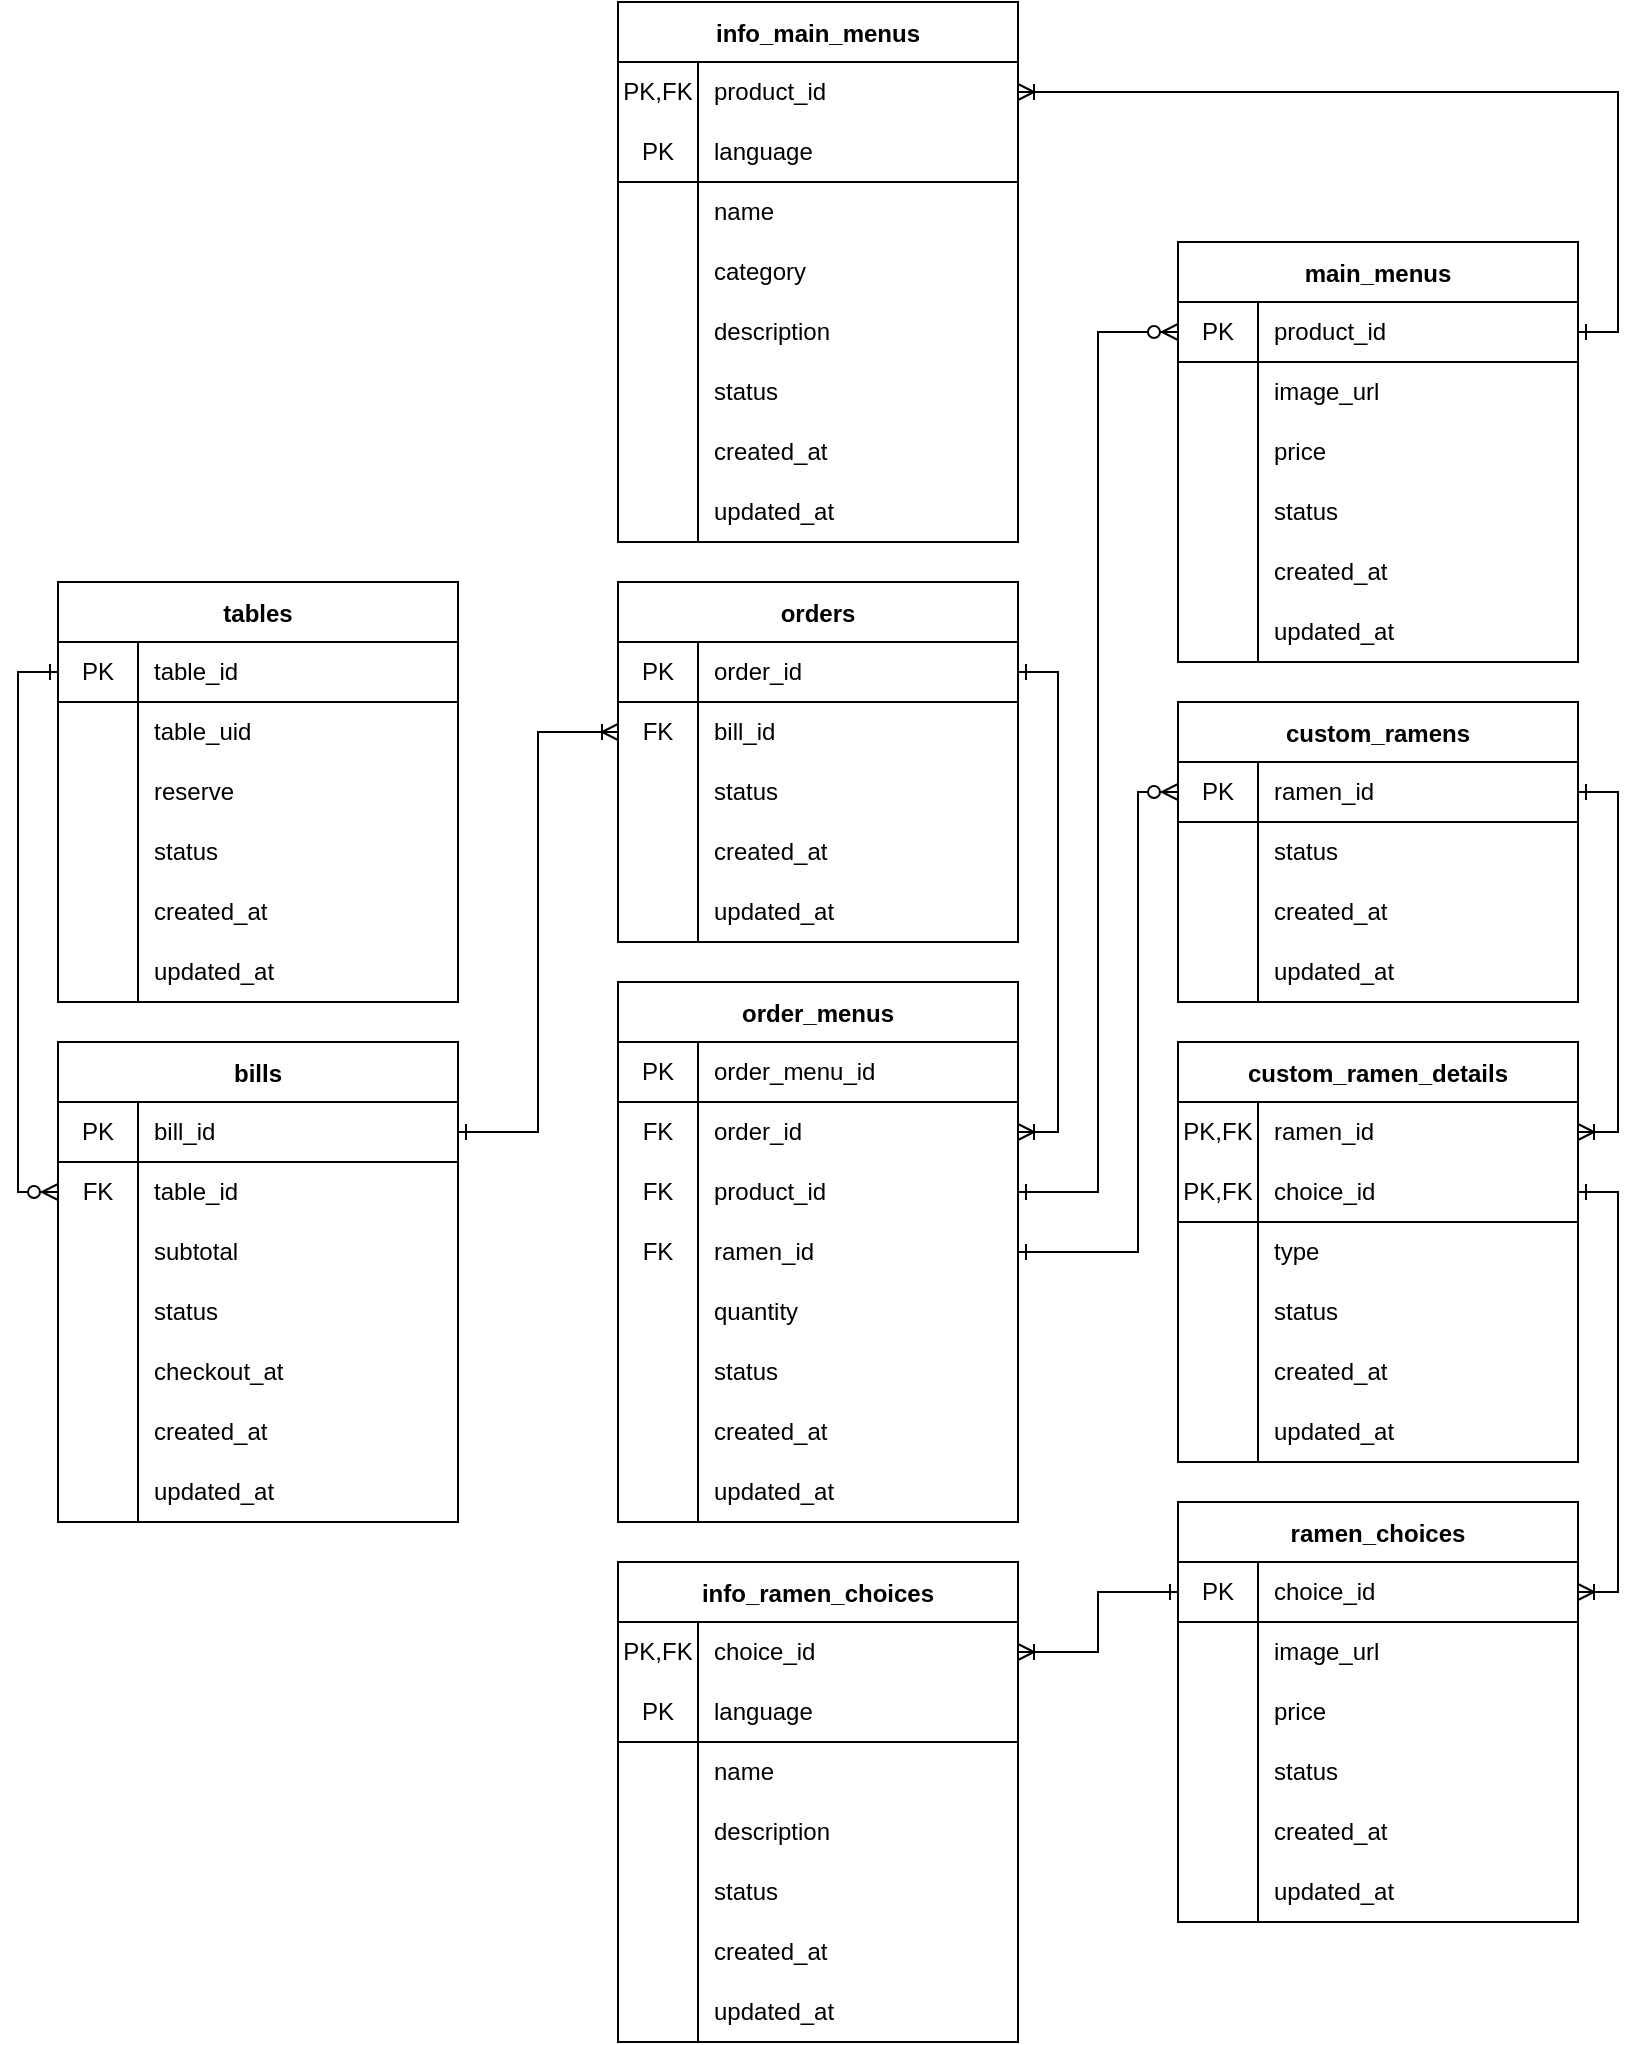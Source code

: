 <mxfile>
    <diagram id="uJ489d6tysAtEO6ksIgO" name="ER Diagram">
        <mxGraphModel dx="1176" dy="790" grid="1" gridSize="10" guides="1" tooltips="1" connect="1" arrows="1" fold="1" page="1" pageScale="1" pageWidth="1654" pageHeight="1169" math="0" shadow="0">
            <root>
                <mxCell id="0"/>
                <mxCell id="1" parent="0"/>
                <mxCell id="2" value="tables" style="shape=table;startSize=30;container=1;collapsible=0;childLayout=tableLayout;fixedRows=1;rowLines=0;fontStyle=1;align=center;" parent="1" vertex="1">
                    <mxGeometry x="120" y="320" width="200" height="210" as="geometry"/>
                </mxCell>
                <mxCell id="3" value="" style="shape=partialRectangle;html=1;whiteSpace=wrap;collapsible=0;dropTarget=0;pointerEvents=0;fillColor=none;top=0;left=0;bottom=1;right=0;points=[[0,0.5],[1,0.5]];portConstraint=eastwest;" parent="2" vertex="1">
                    <mxGeometry y="30" width="200" height="30" as="geometry"/>
                </mxCell>
                <mxCell id="4" value="PK" style="shape=partialRectangle;html=1;whiteSpace=wrap;connectable=0;fillColor=none;top=0;left=0;bottom=0;right=0;overflow=hidden;" parent="3" vertex="1">
                    <mxGeometry width="40" height="30" as="geometry"/>
                </mxCell>
                <mxCell id="5" value="table_id" style="shape=partialRectangle;html=1;whiteSpace=wrap;connectable=0;fillColor=none;top=0;left=0;bottom=0;right=0;align=left;spacingLeft=6;overflow=hidden;" parent="3" vertex="1">
                    <mxGeometry x="40" width="160" height="30" as="geometry"/>
                </mxCell>
                <mxCell id="413" value="" style="shape=partialRectangle;html=1;whiteSpace=wrap;collapsible=0;dropTarget=0;pointerEvents=0;fillColor=none;top=0;left=0;bottom=0;right=0;points=[[0,0.5],[1,0.5]];portConstraint=eastwest;" parent="2" vertex="1">
                    <mxGeometry y="60" width="200" height="30" as="geometry"/>
                </mxCell>
                <mxCell id="414" value="" style="shape=partialRectangle;html=1;whiteSpace=wrap;connectable=0;fillColor=none;top=0;left=0;bottom=0;right=0;overflow=hidden;" parent="413" vertex="1">
                    <mxGeometry width="40" height="30" as="geometry"/>
                </mxCell>
                <mxCell id="415" value="table_uid" style="shape=partialRectangle;html=1;whiteSpace=wrap;connectable=0;fillColor=none;top=0;left=0;bottom=0;right=0;align=left;spacingLeft=6;overflow=hidden;" parent="413" vertex="1">
                    <mxGeometry x="40" width="160" height="30" as="geometry"/>
                </mxCell>
                <mxCell id="9" value="" style="shape=partialRectangle;html=1;whiteSpace=wrap;collapsible=0;dropTarget=0;pointerEvents=0;fillColor=none;top=0;left=0;bottom=0;right=0;points=[[0,0.5],[1,0.5]];portConstraint=eastwest;" parent="2" vertex="1">
                    <mxGeometry y="90" width="200" height="30" as="geometry"/>
                </mxCell>
                <mxCell id="10" value="" style="shape=partialRectangle;html=1;whiteSpace=wrap;connectable=0;fillColor=none;top=0;left=0;bottom=0;right=0;overflow=hidden;" parent="9" vertex="1">
                    <mxGeometry width="40" height="30" as="geometry"/>
                </mxCell>
                <mxCell id="11" value="reserve" style="shape=partialRectangle;html=1;whiteSpace=wrap;connectable=0;fillColor=none;top=0;left=0;bottom=0;right=0;align=left;spacingLeft=6;overflow=hidden;" parent="9" vertex="1">
                    <mxGeometry x="40" width="160" height="30" as="geometry"/>
                </mxCell>
                <mxCell id="15" value="" style="shape=partialRectangle;html=1;whiteSpace=wrap;collapsible=0;dropTarget=0;pointerEvents=0;fillColor=none;top=0;left=0;bottom=0;right=0;points=[[0,0.5],[1,0.5]];portConstraint=eastwest;" parent="2" vertex="1">
                    <mxGeometry y="120" width="200" height="30" as="geometry"/>
                </mxCell>
                <mxCell id="16" value="" style="shape=partialRectangle;html=1;whiteSpace=wrap;connectable=0;fillColor=none;top=0;left=0;bottom=0;right=0;overflow=hidden;" parent="15" vertex="1">
                    <mxGeometry width="40" height="30" as="geometry"/>
                </mxCell>
                <mxCell id="17" value="status" style="shape=partialRectangle;html=1;whiteSpace=wrap;connectable=0;fillColor=none;top=0;left=0;bottom=0;right=0;align=left;spacingLeft=6;overflow=hidden;" parent="15" vertex="1">
                    <mxGeometry x="40" width="160" height="30" as="geometry"/>
                </mxCell>
                <mxCell id="18" value="" style="shape=partialRectangle;html=1;whiteSpace=wrap;collapsible=0;dropTarget=0;pointerEvents=0;fillColor=none;top=0;left=0;bottom=0;right=0;points=[[0,0.5],[1,0.5]];portConstraint=eastwest;" parent="2" vertex="1">
                    <mxGeometry y="150" width="200" height="30" as="geometry"/>
                </mxCell>
                <mxCell id="19" value="" style="shape=partialRectangle;html=1;whiteSpace=wrap;connectable=0;fillColor=none;top=0;left=0;bottom=0;right=0;overflow=hidden;" parent="18" vertex="1">
                    <mxGeometry width="40" height="30" as="geometry"/>
                </mxCell>
                <mxCell id="20" value="created_at" style="shape=partialRectangle;html=1;whiteSpace=wrap;connectable=0;fillColor=none;top=0;left=0;bottom=0;right=0;align=left;spacingLeft=6;overflow=hidden;" parent="18" vertex="1">
                    <mxGeometry x="40" width="160" height="30" as="geometry"/>
                </mxCell>
                <mxCell id="12" value="" style="shape=partialRectangle;html=1;whiteSpace=wrap;collapsible=0;dropTarget=0;pointerEvents=0;fillColor=none;top=0;left=0;bottom=0;right=0;points=[[0,0.5],[1,0.5]];portConstraint=eastwest;" parent="2" vertex="1">
                    <mxGeometry y="180" width="200" height="30" as="geometry"/>
                </mxCell>
                <mxCell id="13" value="" style="shape=partialRectangle;html=1;whiteSpace=wrap;connectable=0;fillColor=none;top=0;left=0;bottom=0;right=0;overflow=hidden;" parent="12" vertex="1">
                    <mxGeometry width="40" height="30" as="geometry"/>
                </mxCell>
                <mxCell id="14" value="updated_at" style="shape=partialRectangle;html=1;whiteSpace=wrap;connectable=0;fillColor=none;top=0;left=0;bottom=0;right=0;align=left;spacingLeft=6;overflow=hidden;" parent="12" vertex="1">
                    <mxGeometry x="40" width="160" height="30" as="geometry"/>
                </mxCell>
                <mxCell id="21" value="ramen_choices" style="shape=table;startSize=30;container=1;collapsible=0;childLayout=tableLayout;fixedRows=1;rowLines=0;fontStyle=1;align=center;" parent="1" vertex="1">
                    <mxGeometry x="680" y="780" width="200" height="210" as="geometry"/>
                </mxCell>
                <mxCell id="22" value="" style="shape=partialRectangle;html=1;whiteSpace=wrap;collapsible=0;dropTarget=0;pointerEvents=0;fillColor=none;top=0;left=0;bottom=1;right=0;points=[[0,0.5],[1,0.5]];portConstraint=eastwest;" parent="21" vertex="1">
                    <mxGeometry y="30" width="200" height="30" as="geometry"/>
                </mxCell>
                <mxCell id="23" value="PK" style="shape=partialRectangle;html=1;whiteSpace=wrap;connectable=0;fillColor=none;top=0;left=0;bottom=0;right=0;overflow=hidden;" parent="22" vertex="1">
                    <mxGeometry width="40" height="30" as="geometry"/>
                </mxCell>
                <mxCell id="24" value="choice_id" style="shape=partialRectangle;html=1;whiteSpace=wrap;connectable=0;fillColor=none;top=0;left=0;bottom=0;right=0;align=left;spacingLeft=6;overflow=hidden;" parent="22" vertex="1">
                    <mxGeometry x="40" width="160" height="30" as="geometry"/>
                </mxCell>
                <mxCell id="110" value="" style="shape=partialRectangle;html=1;whiteSpace=wrap;collapsible=0;dropTarget=0;pointerEvents=0;fillColor=none;top=0;left=0;bottom=0;right=0;points=[[0,0.5],[1,0.5]];portConstraint=eastwest;" parent="21" vertex="1">
                    <mxGeometry y="60" width="200" height="30" as="geometry"/>
                </mxCell>
                <mxCell id="111" value="" style="shape=partialRectangle;html=1;whiteSpace=wrap;connectable=0;fillColor=none;top=0;left=0;bottom=0;right=0;overflow=hidden;" parent="110" vertex="1">
                    <mxGeometry width="40" height="30" as="geometry"/>
                </mxCell>
                <mxCell id="112" value="image_url" style="shape=partialRectangle;html=1;whiteSpace=wrap;connectable=0;fillColor=none;top=0;left=0;bottom=0;right=0;align=left;spacingLeft=6;overflow=hidden;" parent="110" vertex="1">
                    <mxGeometry x="40" width="160" height="30" as="geometry"/>
                </mxCell>
                <mxCell id="113" value="" style="shape=partialRectangle;html=1;whiteSpace=wrap;collapsible=0;dropTarget=0;pointerEvents=0;fillColor=none;top=0;left=0;bottom=0;right=0;points=[[0,0.5],[1,0.5]];portConstraint=eastwest;" parent="21" vertex="1">
                    <mxGeometry y="90" width="200" height="30" as="geometry"/>
                </mxCell>
                <mxCell id="114" value="" style="shape=partialRectangle;html=1;whiteSpace=wrap;connectable=0;fillColor=none;top=0;left=0;bottom=0;right=0;overflow=hidden;" parent="113" vertex="1">
                    <mxGeometry width="40" height="30" as="geometry"/>
                </mxCell>
                <mxCell id="115" value="price" style="shape=partialRectangle;html=1;whiteSpace=wrap;connectable=0;fillColor=none;top=0;left=0;bottom=0;right=0;align=left;spacingLeft=6;overflow=hidden;" parent="113" vertex="1">
                    <mxGeometry x="40" width="160" height="30" as="geometry"/>
                </mxCell>
                <mxCell id="165" value="" style="shape=partialRectangle;html=1;whiteSpace=wrap;collapsible=0;dropTarget=0;pointerEvents=0;fillColor=none;top=0;left=0;bottom=0;right=0;points=[[0,0.5],[1,0.5]];portConstraint=eastwest;" parent="21" vertex="1">
                    <mxGeometry y="120" width="200" height="30" as="geometry"/>
                </mxCell>
                <mxCell id="166" value="" style="shape=partialRectangle;html=1;whiteSpace=wrap;connectable=0;fillColor=none;top=0;left=0;bottom=0;right=0;overflow=hidden;" parent="165" vertex="1">
                    <mxGeometry width="40" height="30" as="geometry"/>
                </mxCell>
                <mxCell id="167" value="status" style="shape=partialRectangle;html=1;whiteSpace=wrap;connectable=0;fillColor=none;top=0;left=0;bottom=0;right=0;align=left;spacingLeft=6;overflow=hidden;" parent="165" vertex="1">
                    <mxGeometry x="40" width="160" height="30" as="geometry"/>
                </mxCell>
                <mxCell id="37" value="" style="shape=partialRectangle;html=1;whiteSpace=wrap;collapsible=0;dropTarget=0;pointerEvents=0;fillColor=none;top=0;left=0;bottom=0;right=0;points=[[0,0.5],[1,0.5]];portConstraint=eastwest;" parent="21" vertex="1">
                    <mxGeometry y="150" width="200" height="30" as="geometry"/>
                </mxCell>
                <mxCell id="38" value="" style="shape=partialRectangle;html=1;whiteSpace=wrap;connectable=0;fillColor=none;top=0;left=0;bottom=0;right=0;overflow=hidden;" parent="37" vertex="1">
                    <mxGeometry width="40" height="30" as="geometry"/>
                </mxCell>
                <mxCell id="39" value="created_at" style="shape=partialRectangle;html=1;whiteSpace=wrap;connectable=0;fillColor=none;top=0;left=0;bottom=0;right=0;align=left;spacingLeft=6;overflow=hidden;" parent="37" vertex="1">
                    <mxGeometry x="40" width="160" height="30" as="geometry"/>
                </mxCell>
                <mxCell id="34" value="" style="shape=partialRectangle;html=1;whiteSpace=wrap;collapsible=0;dropTarget=0;pointerEvents=0;fillColor=none;top=0;left=0;bottom=0;right=0;points=[[0,0.5],[1,0.5]];portConstraint=eastwest;" parent="21" vertex="1">
                    <mxGeometry y="180" width="200" height="30" as="geometry"/>
                </mxCell>
                <mxCell id="35" value="" style="shape=partialRectangle;html=1;whiteSpace=wrap;connectable=0;fillColor=none;top=0;left=0;bottom=0;right=0;overflow=hidden;" parent="34" vertex="1">
                    <mxGeometry width="40" height="30" as="geometry"/>
                </mxCell>
                <mxCell id="36" value="updated_at" style="shape=partialRectangle;html=1;whiteSpace=wrap;connectable=0;fillColor=none;top=0;left=0;bottom=0;right=0;align=left;spacingLeft=6;overflow=hidden;" parent="34" vertex="1">
                    <mxGeometry x="40" width="160" height="30" as="geometry"/>
                </mxCell>
                <mxCell id="40" value="bills" style="shape=table;startSize=30;container=1;collapsible=0;childLayout=tableLayout;fixedRows=1;rowLines=0;fontStyle=1;align=center;" parent="1" vertex="1">
                    <mxGeometry x="120" y="550" width="200" height="240" as="geometry"/>
                </mxCell>
                <mxCell id="41" value="" style="shape=partialRectangle;html=1;whiteSpace=wrap;collapsible=0;dropTarget=0;pointerEvents=0;fillColor=none;top=0;left=0;bottom=1;right=0;points=[[0,0.5],[1,0.5]];portConstraint=eastwest;" parent="40" vertex="1">
                    <mxGeometry y="30" width="200" height="30" as="geometry"/>
                </mxCell>
                <mxCell id="42" value="PK" style="shape=partialRectangle;html=1;whiteSpace=wrap;connectable=0;fillColor=none;top=0;left=0;bottom=0;right=0;overflow=hidden;" parent="41" vertex="1">
                    <mxGeometry width="40" height="30" as="geometry"/>
                </mxCell>
                <mxCell id="43" value="bill_id" style="shape=partialRectangle;html=1;whiteSpace=wrap;connectable=0;fillColor=none;top=0;left=0;bottom=0;right=0;align=left;spacingLeft=6;overflow=hidden;" parent="41" vertex="1">
                    <mxGeometry x="40" width="160" height="30" as="geometry"/>
                </mxCell>
                <mxCell id="47" value="" style="shape=partialRectangle;html=1;whiteSpace=wrap;collapsible=0;dropTarget=0;pointerEvents=0;fillColor=none;top=0;left=0;bottom=0;right=0;points=[[0,0.5],[1,0.5]];portConstraint=eastwest;" parent="40" vertex="1">
                    <mxGeometry y="60" width="200" height="30" as="geometry"/>
                </mxCell>
                <mxCell id="48" value="FK" style="shape=partialRectangle;html=1;whiteSpace=wrap;connectable=0;fillColor=none;top=0;left=0;bottom=0;right=0;overflow=hidden;" parent="47" vertex="1">
                    <mxGeometry width="40" height="30" as="geometry"/>
                </mxCell>
                <mxCell id="49" value="table_id&lt;br&gt;" style="shape=partialRectangle;html=1;whiteSpace=wrap;connectable=0;fillColor=none;top=0;left=0;bottom=0;right=0;align=left;spacingLeft=6;overflow=hidden;" parent="47" vertex="1">
                    <mxGeometry x="40" width="160" height="30" as="geometry"/>
                </mxCell>
                <mxCell id="50" value="" style="shape=partialRectangle;html=1;whiteSpace=wrap;collapsible=0;dropTarget=0;pointerEvents=0;fillColor=none;top=0;left=0;bottom=0;right=0;points=[[0,0.5],[1,0.5]];portConstraint=eastwest;" parent="40" vertex="1">
                    <mxGeometry y="90" width="200" height="30" as="geometry"/>
                </mxCell>
                <mxCell id="51" value="" style="shape=partialRectangle;html=1;whiteSpace=wrap;connectable=0;fillColor=none;top=0;left=0;bottom=0;right=0;overflow=hidden;" parent="50" vertex="1">
                    <mxGeometry width="40" height="30" as="geometry"/>
                </mxCell>
                <mxCell id="52" value="subtotal" style="shape=partialRectangle;html=1;whiteSpace=wrap;connectable=0;fillColor=none;top=0;left=0;bottom=0;right=0;align=left;spacingLeft=6;overflow=hidden;" parent="50" vertex="1">
                    <mxGeometry x="40" width="160" height="30" as="geometry"/>
                </mxCell>
                <mxCell id="65" value="" style="shape=partialRectangle;html=1;whiteSpace=wrap;collapsible=0;dropTarget=0;pointerEvents=0;fillColor=none;top=0;left=0;bottom=0;right=0;points=[[0,0.5],[1,0.5]];portConstraint=eastwest;" parent="40" vertex="1">
                    <mxGeometry y="120" width="200" height="30" as="geometry"/>
                </mxCell>
                <mxCell id="66" value="" style="shape=partialRectangle;html=1;whiteSpace=wrap;connectable=0;fillColor=none;top=0;left=0;bottom=0;right=0;overflow=hidden;" parent="65" vertex="1">
                    <mxGeometry width="40" height="30" as="geometry"/>
                </mxCell>
                <mxCell id="67" value="status" style="shape=partialRectangle;html=1;whiteSpace=wrap;connectable=0;fillColor=none;top=0;left=0;bottom=0;right=0;align=left;spacingLeft=6;overflow=hidden;" parent="65" vertex="1">
                    <mxGeometry x="40" width="160" height="30" as="geometry"/>
                </mxCell>
                <mxCell id="392" value="" style="shape=partialRectangle;html=1;whiteSpace=wrap;collapsible=0;dropTarget=0;pointerEvents=0;fillColor=none;top=0;left=0;bottom=0;right=0;points=[[0,0.5],[1,0.5]];portConstraint=eastwest;" parent="40" vertex="1">
                    <mxGeometry y="150" width="200" height="30" as="geometry"/>
                </mxCell>
                <mxCell id="393" value="" style="shape=partialRectangle;html=1;whiteSpace=wrap;connectable=0;fillColor=none;top=0;left=0;bottom=0;right=0;overflow=hidden;" parent="392" vertex="1">
                    <mxGeometry width="40" height="30" as="geometry"/>
                </mxCell>
                <mxCell id="394" value="checkout_at" style="shape=partialRectangle;html=1;whiteSpace=wrap;connectable=0;fillColor=none;top=0;left=0;bottom=0;right=0;align=left;spacingLeft=6;overflow=hidden;" parent="392" vertex="1">
                    <mxGeometry x="40" width="160" height="30" as="geometry"/>
                </mxCell>
                <mxCell id="73" value="" style="shape=partialRectangle;html=1;whiteSpace=wrap;collapsible=0;dropTarget=0;pointerEvents=0;fillColor=none;top=0;left=0;bottom=0;right=0;points=[[0,0.5],[1,0.5]];portConstraint=eastwest;" parent="40" vertex="1">
                    <mxGeometry y="180" width="200" height="30" as="geometry"/>
                </mxCell>
                <mxCell id="74" value="" style="shape=partialRectangle;html=1;whiteSpace=wrap;connectable=0;fillColor=none;top=0;left=0;bottom=0;right=0;overflow=hidden;" parent="73" vertex="1">
                    <mxGeometry width="40" height="30" as="geometry"/>
                </mxCell>
                <mxCell id="75" value="created_at" style="shape=partialRectangle;html=1;whiteSpace=wrap;connectable=0;fillColor=none;top=0;left=0;bottom=0;right=0;align=left;spacingLeft=6;overflow=hidden;" parent="73" vertex="1">
                    <mxGeometry x="40" width="160" height="30" as="geometry"/>
                </mxCell>
                <mxCell id="68" value="" style="shape=partialRectangle;html=1;whiteSpace=wrap;collapsible=0;dropTarget=0;pointerEvents=0;fillColor=none;top=0;left=0;bottom=0;right=0;points=[[0,0.5],[1,0.5]];portConstraint=eastwest;" parent="40" vertex="1">
                    <mxGeometry y="210" width="200" height="30" as="geometry"/>
                </mxCell>
                <mxCell id="69" value="" style="shape=partialRectangle;html=1;whiteSpace=wrap;connectable=0;fillColor=none;top=0;left=0;bottom=0;right=0;overflow=hidden;" parent="68" vertex="1">
                    <mxGeometry width="40" height="30" as="geometry"/>
                </mxCell>
                <mxCell id="70" value="updated_at" style="shape=partialRectangle;html=1;whiteSpace=wrap;connectable=0;fillColor=none;top=0;left=0;bottom=0;right=0;align=left;spacingLeft=6;overflow=hidden;" parent="68" vertex="1">
                    <mxGeometry x="40" width="160" height="30" as="geometry"/>
                </mxCell>
                <mxCell id="264" style="edgeStyle=orthogonalEdgeStyle;rounded=0;orthogonalLoop=1;jettySize=auto;html=1;entryX=1;entryY=0.5;entryDx=0;entryDy=0;exitX=0;exitY=0.5;exitDx=0;exitDy=0;endArrow=ERone;endFill=0;startArrow=ERoneToMany;startFill=0;" parent="1" source="83" target="41" edge="1">
                    <mxGeometry relative="1" as="geometry"/>
                </mxCell>
                <mxCell id="76" value="orders" style="shape=table;startSize=30;container=1;collapsible=0;childLayout=tableLayout;fixedRows=1;rowLines=0;fontStyle=1;align=center;" parent="1" vertex="1">
                    <mxGeometry x="400" y="320" width="200" height="180" as="geometry"/>
                </mxCell>
                <mxCell id="77" value="" style="shape=partialRectangle;html=1;whiteSpace=wrap;collapsible=0;dropTarget=0;pointerEvents=0;fillColor=none;top=0;left=0;bottom=1;right=0;points=[[0,0.5],[1,0.5]];portConstraint=eastwest;" parent="76" vertex="1">
                    <mxGeometry y="30" width="200" height="30" as="geometry"/>
                </mxCell>
                <mxCell id="78" value="PK" style="shape=partialRectangle;html=1;whiteSpace=wrap;connectable=0;fillColor=none;top=0;left=0;bottom=0;right=0;overflow=hidden;" parent="77" vertex="1">
                    <mxGeometry width="40" height="30" as="geometry"/>
                </mxCell>
                <mxCell id="79" value="order_id" style="shape=partialRectangle;html=1;whiteSpace=wrap;connectable=0;fillColor=none;top=0;left=0;bottom=0;right=0;align=left;spacingLeft=6;overflow=hidden;" parent="77" vertex="1">
                    <mxGeometry x="40" width="160" height="30" as="geometry"/>
                </mxCell>
                <mxCell id="83" value="" style="shape=partialRectangle;html=1;whiteSpace=wrap;collapsible=0;dropTarget=0;pointerEvents=0;fillColor=none;top=0;left=0;bottom=0;right=0;points=[[0,0.5],[1,0.5]];portConstraint=eastwest;" parent="76" vertex="1">
                    <mxGeometry y="60" width="200" height="30" as="geometry"/>
                </mxCell>
                <mxCell id="84" value="FK" style="shape=partialRectangle;html=1;whiteSpace=wrap;connectable=0;fillColor=none;top=0;left=0;bottom=0;right=0;overflow=hidden;" parent="83" vertex="1">
                    <mxGeometry width="40" height="30" as="geometry"/>
                </mxCell>
                <mxCell id="85" value="bill_id" style="shape=partialRectangle;html=1;whiteSpace=wrap;connectable=0;fillColor=none;top=0;left=0;bottom=0;right=0;align=left;spacingLeft=6;overflow=hidden;" parent="83" vertex="1">
                    <mxGeometry x="40" width="160" height="30" as="geometry"/>
                </mxCell>
                <mxCell id="89" value="" style="shape=partialRectangle;html=1;whiteSpace=wrap;collapsible=0;dropTarget=0;pointerEvents=0;fillColor=none;top=0;left=0;bottom=0;right=0;points=[[0,0.5],[1,0.5]];portConstraint=eastwest;" parent="76" vertex="1">
                    <mxGeometry y="90" width="200" height="30" as="geometry"/>
                </mxCell>
                <mxCell id="90" value="" style="shape=partialRectangle;html=1;whiteSpace=wrap;connectable=0;fillColor=none;top=0;left=0;bottom=0;right=0;overflow=hidden;" parent="89" vertex="1">
                    <mxGeometry width="40" height="30" as="geometry"/>
                </mxCell>
                <mxCell id="91" value="status" style="shape=partialRectangle;html=1;whiteSpace=wrap;connectable=0;fillColor=none;top=0;left=0;bottom=0;right=0;align=left;spacingLeft=6;overflow=hidden;" parent="89" vertex="1">
                    <mxGeometry x="40" width="160" height="30" as="geometry"/>
                </mxCell>
                <mxCell id="95" value="" style="shape=partialRectangle;html=1;whiteSpace=wrap;collapsible=0;dropTarget=0;pointerEvents=0;fillColor=none;top=0;left=0;bottom=0;right=0;points=[[0,0.5],[1,0.5]];portConstraint=eastwest;" parent="76" vertex="1">
                    <mxGeometry y="120" width="200" height="30" as="geometry"/>
                </mxCell>
                <mxCell id="96" value="" style="shape=partialRectangle;html=1;whiteSpace=wrap;connectable=0;fillColor=none;top=0;left=0;bottom=0;right=0;overflow=hidden;" parent="95" vertex="1">
                    <mxGeometry width="40" height="30" as="geometry"/>
                </mxCell>
                <mxCell id="97" value="created_at" style="shape=partialRectangle;html=1;whiteSpace=wrap;connectable=0;fillColor=none;top=0;left=0;bottom=0;right=0;align=left;spacingLeft=6;overflow=hidden;" parent="95" vertex="1">
                    <mxGeometry x="40" width="160" height="30" as="geometry"/>
                </mxCell>
                <mxCell id="92" value="" style="shape=partialRectangle;html=1;whiteSpace=wrap;collapsible=0;dropTarget=0;pointerEvents=0;fillColor=none;top=0;left=0;bottom=0;right=0;points=[[0,0.5],[1,0.5]];portConstraint=eastwest;" parent="76" vertex="1">
                    <mxGeometry y="150" width="200" height="30" as="geometry"/>
                </mxCell>
                <mxCell id="93" value="" style="shape=partialRectangle;html=1;whiteSpace=wrap;connectable=0;fillColor=none;top=0;left=0;bottom=0;right=0;overflow=hidden;" parent="92" vertex="1">
                    <mxGeometry width="40" height="30" as="geometry"/>
                </mxCell>
                <mxCell id="94" value="updated_at" style="shape=partialRectangle;html=1;whiteSpace=wrap;connectable=0;fillColor=none;top=0;left=0;bottom=0;right=0;align=left;spacingLeft=6;overflow=hidden;" parent="92" vertex="1">
                    <mxGeometry x="40" width="160" height="30" as="geometry"/>
                </mxCell>
                <mxCell id="118" value="order_menus" style="shape=table;startSize=30;container=1;collapsible=0;childLayout=tableLayout;fixedRows=1;rowLines=0;fontStyle=1;align=center;" parent="1" vertex="1">
                    <mxGeometry x="400" y="520" width="200" height="270" as="geometry"/>
                </mxCell>
                <mxCell id="119" value="" style="shape=partialRectangle;html=1;whiteSpace=wrap;collapsible=0;dropTarget=0;pointerEvents=0;fillColor=none;top=0;left=0;bottom=1;right=0;points=[[0,0.5],[1,0.5]];portConstraint=eastwest;" parent="118" vertex="1">
                    <mxGeometry y="30" width="200" height="30" as="geometry"/>
                </mxCell>
                <mxCell id="120" value="PK" style="shape=partialRectangle;html=1;whiteSpace=wrap;connectable=0;fillColor=none;top=0;left=0;bottom=0;right=0;overflow=hidden;" parent="119" vertex="1">
                    <mxGeometry width="40" height="30" as="geometry"/>
                </mxCell>
                <mxCell id="121" value="order_menu_id" style="shape=partialRectangle;html=1;whiteSpace=wrap;connectable=0;fillColor=none;top=0;left=0;bottom=0;right=0;align=left;spacingLeft=6;overflow=hidden;" parent="119" vertex="1">
                    <mxGeometry x="40" width="160" height="30" as="geometry"/>
                </mxCell>
                <mxCell id="211" value="" style="shape=partialRectangle;html=1;whiteSpace=wrap;collapsible=0;dropTarget=0;pointerEvents=0;fillColor=none;top=0;left=0;bottom=0;right=0;points=[[0,0.5],[1,0.5]];portConstraint=eastwest;" parent="118" vertex="1">
                    <mxGeometry y="60" width="200" height="30" as="geometry"/>
                </mxCell>
                <mxCell id="212" value="FK" style="shape=partialRectangle;html=1;whiteSpace=wrap;connectable=0;fillColor=none;top=0;left=0;bottom=0;right=0;overflow=hidden;" parent="211" vertex="1">
                    <mxGeometry width="40" height="30" as="geometry"/>
                </mxCell>
                <mxCell id="213" value="order_id" style="shape=partialRectangle;html=1;whiteSpace=wrap;connectable=0;fillColor=none;top=0;left=0;bottom=0;right=0;align=left;spacingLeft=6;overflow=hidden;" parent="211" vertex="1">
                    <mxGeometry x="40" width="160" height="30" as="geometry"/>
                </mxCell>
                <mxCell id="265" value="" style="shape=partialRectangle;html=1;whiteSpace=wrap;collapsible=0;dropTarget=0;pointerEvents=0;fillColor=none;top=0;left=0;bottom=0;right=0;points=[[0,0.5],[1,0.5]];portConstraint=eastwest;" parent="118" vertex="1">
                    <mxGeometry y="90" width="200" height="30" as="geometry"/>
                </mxCell>
                <mxCell id="266" value="FK" style="shape=partialRectangle;html=1;whiteSpace=wrap;connectable=0;fillColor=none;top=0;left=0;bottom=0;right=0;overflow=hidden;" parent="265" vertex="1">
                    <mxGeometry width="40" height="30" as="geometry"/>
                </mxCell>
                <mxCell id="267" value="product_id" style="shape=partialRectangle;html=1;whiteSpace=wrap;connectable=0;fillColor=none;top=0;left=0;bottom=0;right=0;align=left;spacingLeft=6;overflow=hidden;" parent="265" vertex="1">
                    <mxGeometry x="40" width="160" height="30" as="geometry"/>
                </mxCell>
                <mxCell id="128" value="" style="shape=partialRectangle;html=1;whiteSpace=wrap;collapsible=0;dropTarget=0;pointerEvents=0;fillColor=none;top=0;left=0;bottom=0;right=0;points=[[0,0.5],[1,0.5]];portConstraint=eastwest;" parent="118" vertex="1">
                    <mxGeometry y="120" width="200" height="30" as="geometry"/>
                </mxCell>
                <mxCell id="129" value="FK" style="shape=partialRectangle;html=1;whiteSpace=wrap;connectable=0;fillColor=none;top=0;left=0;bottom=0;right=0;overflow=hidden;" parent="128" vertex="1">
                    <mxGeometry width="40" height="30" as="geometry"/>
                </mxCell>
                <mxCell id="130" value="ramen_id" style="shape=partialRectangle;html=1;whiteSpace=wrap;connectable=0;fillColor=none;top=0;left=0;bottom=0;right=0;align=left;spacingLeft=6;overflow=hidden;" parent="128" vertex="1">
                    <mxGeometry x="40" width="160" height="30" as="geometry"/>
                </mxCell>
                <mxCell id="257" value="" style="shape=partialRectangle;html=1;whiteSpace=wrap;collapsible=0;dropTarget=0;pointerEvents=0;fillColor=none;top=0;left=0;bottom=0;right=0;points=[[0,0.5],[1,0.5]];portConstraint=eastwest;" parent="118" vertex="1">
                    <mxGeometry y="150" width="200" height="30" as="geometry"/>
                </mxCell>
                <mxCell id="258" value="" style="shape=partialRectangle;html=1;whiteSpace=wrap;connectable=0;fillColor=none;top=0;left=0;bottom=0;right=0;overflow=hidden;" parent="257" vertex="1">
                    <mxGeometry width="40" height="30" as="geometry"/>
                </mxCell>
                <mxCell id="259" value="quantity" style="shape=partialRectangle;html=1;whiteSpace=wrap;connectable=0;fillColor=none;top=0;left=0;bottom=0;right=0;align=left;spacingLeft=6;overflow=hidden;" parent="257" vertex="1">
                    <mxGeometry x="40" width="160" height="30" as="geometry"/>
                </mxCell>
                <mxCell id="131" value="" style="shape=partialRectangle;html=1;whiteSpace=wrap;collapsible=0;dropTarget=0;pointerEvents=0;fillColor=none;top=0;left=0;bottom=0;right=0;points=[[0,0.5],[1,0.5]];portConstraint=eastwest;" parent="118" vertex="1">
                    <mxGeometry y="180" width="200" height="30" as="geometry"/>
                </mxCell>
                <mxCell id="132" value="" style="shape=partialRectangle;html=1;whiteSpace=wrap;connectable=0;fillColor=none;top=0;left=0;bottom=0;right=0;overflow=hidden;" parent="131" vertex="1">
                    <mxGeometry width="40" height="30" as="geometry"/>
                </mxCell>
                <mxCell id="133" value="status" style="shape=partialRectangle;html=1;whiteSpace=wrap;connectable=0;fillColor=none;top=0;left=0;bottom=0;right=0;align=left;spacingLeft=6;overflow=hidden;" parent="131" vertex="1">
                    <mxGeometry x="40" width="160" height="30" as="geometry"/>
                </mxCell>
                <mxCell id="137" value="" style="shape=partialRectangle;html=1;whiteSpace=wrap;collapsible=0;dropTarget=0;pointerEvents=0;fillColor=none;top=0;left=0;bottom=0;right=0;points=[[0,0.5],[1,0.5]];portConstraint=eastwest;" parent="118" vertex="1">
                    <mxGeometry y="210" width="200" height="30" as="geometry"/>
                </mxCell>
                <mxCell id="138" value="" style="shape=partialRectangle;html=1;whiteSpace=wrap;connectable=0;fillColor=none;top=0;left=0;bottom=0;right=0;overflow=hidden;" parent="137" vertex="1">
                    <mxGeometry width="40" height="30" as="geometry"/>
                </mxCell>
                <mxCell id="139" value="created_at" style="shape=partialRectangle;html=1;whiteSpace=wrap;connectable=0;fillColor=none;top=0;left=0;bottom=0;right=0;align=left;spacingLeft=6;overflow=hidden;" parent="137" vertex="1">
                    <mxGeometry x="40" width="160" height="30" as="geometry"/>
                </mxCell>
                <mxCell id="134" value="" style="shape=partialRectangle;html=1;whiteSpace=wrap;collapsible=0;dropTarget=0;pointerEvents=0;fillColor=none;top=0;left=0;bottom=0;right=0;points=[[0,0.5],[1,0.5]];portConstraint=eastwest;" parent="118" vertex="1">
                    <mxGeometry y="240" width="200" height="30" as="geometry"/>
                </mxCell>
                <mxCell id="135" value="" style="shape=partialRectangle;html=1;whiteSpace=wrap;connectable=0;fillColor=none;top=0;left=0;bottom=0;right=0;overflow=hidden;" parent="134" vertex="1">
                    <mxGeometry width="40" height="30" as="geometry"/>
                </mxCell>
                <mxCell id="136" value="updated_at" style="shape=partialRectangle;html=1;whiteSpace=wrap;connectable=0;fillColor=none;top=0;left=0;bottom=0;right=0;align=left;spacingLeft=6;overflow=hidden;" parent="134" vertex="1">
                    <mxGeometry x="40" width="160" height="30" as="geometry"/>
                </mxCell>
                <mxCell id="143" value="custom_ramens" style="shape=table;startSize=30;container=1;collapsible=0;childLayout=tableLayout;fixedRows=1;rowLines=0;fontStyle=1;align=center;" parent="1" vertex="1">
                    <mxGeometry x="680" y="380" width="200" height="150" as="geometry"/>
                </mxCell>
                <mxCell id="144" value="" style="shape=partialRectangle;html=1;whiteSpace=wrap;collapsible=0;dropTarget=0;pointerEvents=0;fillColor=none;top=0;left=0;bottom=1;right=0;points=[[0,0.5],[1,0.5]];portConstraint=eastwest;" parent="143" vertex="1">
                    <mxGeometry y="30" width="200" height="30" as="geometry"/>
                </mxCell>
                <mxCell id="145" value="PK" style="shape=partialRectangle;html=1;whiteSpace=wrap;connectable=0;fillColor=none;top=0;left=0;bottom=0;right=0;overflow=hidden;" parent="144" vertex="1">
                    <mxGeometry width="40" height="30" as="geometry"/>
                </mxCell>
                <mxCell id="146" value="ramen_id" style="shape=partialRectangle;html=1;whiteSpace=wrap;connectable=0;fillColor=none;top=0;left=0;bottom=0;right=0;align=left;spacingLeft=6;overflow=hidden;" parent="144" vertex="1">
                    <mxGeometry x="40" width="160" height="30" as="geometry"/>
                </mxCell>
                <mxCell id="254" value="" style="shape=partialRectangle;html=1;whiteSpace=wrap;collapsible=0;dropTarget=0;pointerEvents=0;fillColor=none;top=0;left=0;bottom=0;right=0;points=[[0,0.5],[1,0.5]];portConstraint=eastwest;" parent="143" vertex="1">
                    <mxGeometry y="60" width="200" height="30" as="geometry"/>
                </mxCell>
                <mxCell id="255" value="" style="shape=partialRectangle;html=1;whiteSpace=wrap;connectable=0;fillColor=none;top=0;left=0;bottom=0;right=0;overflow=hidden;" parent="254" vertex="1">
                    <mxGeometry width="40" height="30" as="geometry"/>
                </mxCell>
                <mxCell id="256" value="status" style="shape=partialRectangle;html=1;whiteSpace=wrap;connectable=0;fillColor=none;top=0;left=0;bottom=0;right=0;align=left;spacingLeft=6;overflow=hidden;" parent="254" vertex="1">
                    <mxGeometry x="40" width="160" height="30" as="geometry"/>
                </mxCell>
                <mxCell id="159" value="" style="shape=partialRectangle;html=1;whiteSpace=wrap;collapsible=0;dropTarget=0;pointerEvents=0;fillColor=none;top=0;left=0;bottom=0;right=0;points=[[0,0.5],[1,0.5]];portConstraint=eastwest;" parent="143" vertex="1">
                    <mxGeometry y="90" width="200" height="30" as="geometry"/>
                </mxCell>
                <mxCell id="160" value="" style="shape=partialRectangle;html=1;whiteSpace=wrap;connectable=0;fillColor=none;top=0;left=0;bottom=0;right=0;overflow=hidden;" parent="159" vertex="1">
                    <mxGeometry width="40" height="30" as="geometry"/>
                </mxCell>
                <mxCell id="161" value="created_at" style="shape=partialRectangle;html=1;whiteSpace=wrap;connectable=0;fillColor=none;top=0;left=0;bottom=0;right=0;align=left;spacingLeft=6;overflow=hidden;" parent="159" vertex="1">
                    <mxGeometry x="40" width="160" height="30" as="geometry"/>
                </mxCell>
                <mxCell id="156" value="" style="shape=partialRectangle;html=1;whiteSpace=wrap;collapsible=0;dropTarget=0;pointerEvents=0;fillColor=none;top=0;left=0;bottom=0;right=0;points=[[0,0.5],[1,0.5]];portConstraint=eastwest;" parent="143" vertex="1">
                    <mxGeometry y="120" width="200" height="30" as="geometry"/>
                </mxCell>
                <mxCell id="157" value="" style="shape=partialRectangle;html=1;whiteSpace=wrap;connectable=0;fillColor=none;top=0;left=0;bottom=0;right=0;overflow=hidden;" parent="156" vertex="1">
                    <mxGeometry width="40" height="30" as="geometry"/>
                </mxCell>
                <mxCell id="158" value="updated_at" style="shape=partialRectangle;html=1;whiteSpace=wrap;connectable=0;fillColor=none;top=0;left=0;bottom=0;right=0;align=left;spacingLeft=6;overflow=hidden;" parent="156" vertex="1">
                    <mxGeometry x="40" width="160" height="30" as="geometry"/>
                </mxCell>
                <mxCell id="176" value="main_menus" style="shape=table;startSize=30;container=1;collapsible=0;childLayout=tableLayout;fixedRows=1;rowLines=0;fontStyle=1;align=center;" parent="1" vertex="1">
                    <mxGeometry x="680" y="150" width="200" height="210" as="geometry"/>
                </mxCell>
                <mxCell id="177" value="" style="shape=partialRectangle;html=1;whiteSpace=wrap;collapsible=0;dropTarget=0;pointerEvents=0;fillColor=none;top=0;left=0;bottom=1;right=0;points=[[0,0.5],[1,0.5]];portConstraint=eastwest;" parent="176" vertex="1">
                    <mxGeometry y="30" width="200" height="30" as="geometry"/>
                </mxCell>
                <mxCell id="178" value="PK" style="shape=partialRectangle;html=1;whiteSpace=wrap;connectable=0;fillColor=none;top=0;left=0;bottom=0;right=0;overflow=hidden;" parent="177" vertex="1">
                    <mxGeometry width="40" height="30" as="geometry"/>
                </mxCell>
                <mxCell id="179" value="product_id" style="shape=partialRectangle;html=1;whiteSpace=wrap;connectable=0;fillColor=none;top=0;left=0;bottom=0;right=0;align=left;spacingLeft=6;overflow=hidden;" parent="177" vertex="1">
                    <mxGeometry x="40" width="160" height="30" as="geometry"/>
                </mxCell>
                <mxCell id="186" value="" style="shape=partialRectangle;html=1;whiteSpace=wrap;collapsible=0;dropTarget=0;pointerEvents=0;fillColor=none;top=0;left=0;bottom=0;right=0;points=[[0,0.5],[1,0.5]];portConstraint=eastwest;" parent="176" vertex="1">
                    <mxGeometry y="60" width="200" height="30" as="geometry"/>
                </mxCell>
                <mxCell id="187" value="" style="shape=partialRectangle;html=1;whiteSpace=wrap;connectable=0;fillColor=none;top=0;left=0;bottom=0;right=0;overflow=hidden;" parent="186" vertex="1">
                    <mxGeometry width="40" height="30" as="geometry"/>
                </mxCell>
                <mxCell id="188" value="image_url" style="shape=partialRectangle;html=1;whiteSpace=wrap;connectable=0;fillColor=none;top=0;left=0;bottom=0;right=0;align=left;spacingLeft=6;overflow=hidden;" parent="186" vertex="1">
                    <mxGeometry x="40" width="160" height="30" as="geometry"/>
                </mxCell>
                <mxCell id="189" value="" style="shape=partialRectangle;html=1;whiteSpace=wrap;collapsible=0;dropTarget=0;pointerEvents=0;fillColor=none;top=0;left=0;bottom=0;right=0;points=[[0,0.5],[1,0.5]];portConstraint=eastwest;" parent="176" vertex="1">
                    <mxGeometry y="90" width="200" height="30" as="geometry"/>
                </mxCell>
                <mxCell id="190" value="" style="shape=partialRectangle;html=1;whiteSpace=wrap;connectable=0;fillColor=none;top=0;left=0;bottom=0;right=0;overflow=hidden;" parent="189" vertex="1">
                    <mxGeometry width="40" height="30" as="geometry"/>
                </mxCell>
                <mxCell id="191" value="price" style="shape=partialRectangle;html=1;whiteSpace=wrap;connectable=0;fillColor=none;top=0;left=0;bottom=0;right=0;align=left;spacingLeft=6;overflow=hidden;" parent="189" vertex="1">
                    <mxGeometry x="40" width="160" height="30" as="geometry"/>
                </mxCell>
                <mxCell id="195" value="" style="shape=partialRectangle;html=1;whiteSpace=wrap;collapsible=0;dropTarget=0;pointerEvents=0;fillColor=none;top=0;left=0;bottom=0;right=0;points=[[0,0.5],[1,0.5]];portConstraint=eastwest;" parent="176" vertex="1">
                    <mxGeometry y="120" width="200" height="30" as="geometry"/>
                </mxCell>
                <mxCell id="196" value="" style="shape=partialRectangle;html=1;whiteSpace=wrap;connectable=0;fillColor=none;top=0;left=0;bottom=0;right=0;overflow=hidden;" parent="195" vertex="1">
                    <mxGeometry width="40" height="30" as="geometry"/>
                </mxCell>
                <mxCell id="197" value="status" style="shape=partialRectangle;html=1;whiteSpace=wrap;connectable=0;fillColor=none;top=0;left=0;bottom=0;right=0;align=left;spacingLeft=6;overflow=hidden;" parent="195" vertex="1">
                    <mxGeometry x="40" width="160" height="30" as="geometry"/>
                </mxCell>
                <mxCell id="201" value="" style="shape=partialRectangle;html=1;whiteSpace=wrap;collapsible=0;dropTarget=0;pointerEvents=0;fillColor=none;top=0;left=0;bottom=0;right=0;points=[[0,0.5],[1,0.5]];portConstraint=eastwest;" parent="176" vertex="1">
                    <mxGeometry y="150" width="200" height="30" as="geometry"/>
                </mxCell>
                <mxCell id="202" value="" style="shape=partialRectangle;html=1;whiteSpace=wrap;connectable=0;fillColor=none;top=0;left=0;bottom=0;right=0;overflow=hidden;" parent="201" vertex="1">
                    <mxGeometry width="40" height="30" as="geometry"/>
                </mxCell>
                <mxCell id="203" value="created_at" style="shape=partialRectangle;html=1;whiteSpace=wrap;connectable=0;fillColor=none;top=0;left=0;bottom=0;right=0;align=left;spacingLeft=6;overflow=hidden;" parent="201" vertex="1">
                    <mxGeometry x="40" width="160" height="30" as="geometry"/>
                </mxCell>
                <mxCell id="198" value="" style="shape=partialRectangle;html=1;whiteSpace=wrap;collapsible=0;dropTarget=0;pointerEvents=0;fillColor=none;top=0;left=0;bottom=0;right=0;points=[[0,0.5],[1,0.5]];portConstraint=eastwest;" parent="176" vertex="1">
                    <mxGeometry y="180" width="200" height="30" as="geometry"/>
                </mxCell>
                <mxCell id="199" value="" style="shape=partialRectangle;html=1;whiteSpace=wrap;connectable=0;fillColor=none;top=0;left=0;bottom=0;right=0;overflow=hidden;" parent="198" vertex="1">
                    <mxGeometry width="40" height="30" as="geometry"/>
                </mxCell>
                <mxCell id="200" value="updated_at" style="shape=partialRectangle;html=1;whiteSpace=wrap;connectable=0;fillColor=none;top=0;left=0;bottom=0;right=0;align=left;spacingLeft=6;overflow=hidden;" parent="198" vertex="1">
                    <mxGeometry x="40" width="160" height="30" as="geometry"/>
                </mxCell>
                <mxCell id="263" style="edgeStyle=orthogonalEdgeStyle;rounded=0;orthogonalLoop=1;jettySize=auto;html=1;entryX=0;entryY=0.5;entryDx=0;entryDy=0;endArrow=ERone;endFill=0;startArrow=ERzeroToMany;startFill=1;" parent="1" source="47" target="3" edge="1">
                    <mxGeometry relative="1" as="geometry"/>
                </mxCell>
                <mxCell id="268" style="edgeStyle=orthogonalEdgeStyle;rounded=0;orthogonalLoop=1;jettySize=auto;html=1;entryX=1;entryY=0.5;entryDx=0;entryDy=0;exitX=1;exitY=0.5;exitDx=0;exitDy=0;endArrow=ERone;endFill=0;startArrow=ERoneToMany;startFill=0;" parent="1" source="211" target="77" edge="1">
                    <mxGeometry relative="1" as="geometry"/>
                </mxCell>
                <mxCell id="269" style="edgeStyle=orthogonalEdgeStyle;rounded=0;orthogonalLoop=1;jettySize=auto;html=1;entryX=0;entryY=0.5;entryDx=0;entryDy=0;endArrow=ERzeroToMany;endFill=1;startArrow=ERone;startFill=0;" parent="1" source="265" target="177" edge="1">
                    <mxGeometry relative="1" as="geometry"/>
                </mxCell>
                <mxCell id="270" style="edgeStyle=orthogonalEdgeStyle;rounded=0;orthogonalLoop=1;jettySize=auto;html=1;entryX=0;entryY=0.5;entryDx=0;entryDy=0;endArrow=ERzeroToMany;endFill=1;startArrow=ERone;startFill=0;exitX=1;exitY=0.5;exitDx=0;exitDy=0;" parent="1" source="128" target="144" edge="1">
                    <mxGeometry relative="1" as="geometry">
                        <Array as="points">
                            <mxPoint x="660" y="655"/>
                            <mxPoint x="660" y="425"/>
                        </Array>
                        <mxPoint x="520" y="700" as="sourcePoint"/>
                    </mxGeometry>
                </mxCell>
                <mxCell id="324" value="custom_ramen_details" style="shape=table;startSize=30;container=1;collapsible=0;childLayout=tableLayout;fixedRows=1;rowLines=0;fontStyle=1;align=center;" parent="1" vertex="1">
                    <mxGeometry x="680" y="550" width="200" height="210" as="geometry"/>
                </mxCell>
                <mxCell id="328" value="" style="shape=partialRectangle;html=1;whiteSpace=wrap;collapsible=0;dropTarget=0;pointerEvents=0;fillColor=none;top=0;left=0;bottom=0;right=0;points=[[0,0.5],[1,0.5]];portConstraint=eastwest;" parent="324" vertex="1">
                    <mxGeometry y="30" width="200" height="30" as="geometry"/>
                </mxCell>
                <mxCell id="329" value="PK,FK" style="shape=partialRectangle;html=1;whiteSpace=wrap;connectable=0;fillColor=none;top=0;left=0;bottom=0;right=0;overflow=hidden;" parent="328" vertex="1">
                    <mxGeometry width="40" height="30" as="geometry"/>
                </mxCell>
                <mxCell id="330" value="ramen_id" style="shape=partialRectangle;html=1;whiteSpace=wrap;connectable=0;fillColor=none;top=0;left=0;bottom=0;right=0;align=left;spacingLeft=6;overflow=hidden;" parent="328" vertex="1">
                    <mxGeometry x="40" width="160" height="30" as="geometry"/>
                </mxCell>
                <mxCell id="325" value="" style="shape=partialRectangle;html=1;whiteSpace=wrap;collapsible=0;dropTarget=0;pointerEvents=0;fillColor=none;top=0;left=0;bottom=1;right=0;points=[[0,0.5],[1,0.5]];portConstraint=eastwest;" parent="324" vertex="1">
                    <mxGeometry y="60" width="200" height="30" as="geometry"/>
                </mxCell>
                <mxCell id="326" value="PK,FK" style="shape=partialRectangle;html=1;whiteSpace=wrap;connectable=0;fillColor=none;top=0;left=0;bottom=0;right=0;overflow=hidden;" parent="325" vertex="1">
                    <mxGeometry width="40" height="30" as="geometry"/>
                </mxCell>
                <mxCell id="327" value="choice_id" style="shape=partialRectangle;html=1;whiteSpace=wrap;connectable=0;fillColor=none;top=0;left=0;bottom=0;right=0;align=left;spacingLeft=6;overflow=hidden;" parent="325" vertex="1">
                    <mxGeometry x="40" width="160" height="30" as="geometry"/>
                </mxCell>
                <mxCell id="331" value="" style="shape=partialRectangle;html=1;whiteSpace=wrap;collapsible=0;dropTarget=0;pointerEvents=0;fillColor=none;top=0;left=0;bottom=0;right=0;points=[[0,0.5],[1,0.5]];portConstraint=eastwest;" parent="324" vertex="1">
                    <mxGeometry y="90" width="200" height="30" as="geometry"/>
                </mxCell>
                <mxCell id="332" value="" style="shape=partialRectangle;html=1;whiteSpace=wrap;connectable=0;fillColor=none;top=0;left=0;bottom=0;right=0;overflow=hidden;" parent="331" vertex="1">
                    <mxGeometry width="40" height="30" as="geometry"/>
                </mxCell>
                <mxCell id="333" value="type" style="shape=partialRectangle;html=1;whiteSpace=wrap;connectable=0;fillColor=none;top=0;left=0;bottom=0;right=0;align=left;spacingLeft=6;overflow=hidden;" parent="331" vertex="1">
                    <mxGeometry x="40" width="160" height="30" as="geometry"/>
                </mxCell>
                <mxCell id="388" value="" style="shape=partialRectangle;html=1;whiteSpace=wrap;collapsible=0;dropTarget=0;pointerEvents=0;fillColor=none;top=0;left=0;bottom=0;right=0;points=[[0,0.5],[1,0.5]];portConstraint=eastwest;" parent="324" vertex="1">
                    <mxGeometry y="120" width="200" height="30" as="geometry"/>
                </mxCell>
                <mxCell id="389" value="" style="shape=partialRectangle;html=1;whiteSpace=wrap;connectable=0;fillColor=none;top=0;left=0;bottom=0;right=0;overflow=hidden;" parent="388" vertex="1">
                    <mxGeometry width="40" height="30" as="geometry"/>
                </mxCell>
                <mxCell id="390" value="status" style="shape=partialRectangle;html=1;whiteSpace=wrap;connectable=0;fillColor=none;top=0;left=0;bottom=0;right=0;align=left;spacingLeft=6;overflow=hidden;" parent="388" vertex="1">
                    <mxGeometry x="40" width="160" height="30" as="geometry"/>
                </mxCell>
                <mxCell id="358" value="" style="shape=partialRectangle;html=1;whiteSpace=wrap;collapsible=0;dropTarget=0;pointerEvents=0;fillColor=none;top=0;left=0;bottom=0;right=0;points=[[0,0.5],[1,0.5]];portConstraint=eastwest;" parent="324" vertex="1">
                    <mxGeometry y="150" width="200" height="30" as="geometry"/>
                </mxCell>
                <mxCell id="359" value="" style="shape=partialRectangle;html=1;whiteSpace=wrap;connectable=0;fillColor=none;top=0;left=0;bottom=0;right=0;overflow=hidden;" parent="358" vertex="1">
                    <mxGeometry width="40" height="30" as="geometry"/>
                </mxCell>
                <mxCell id="360" value="created_at" style="shape=partialRectangle;html=1;whiteSpace=wrap;connectable=0;fillColor=none;top=0;left=0;bottom=0;right=0;align=left;spacingLeft=6;overflow=hidden;" parent="358" vertex="1">
                    <mxGeometry x="40" width="160" height="30" as="geometry"/>
                </mxCell>
                <mxCell id="352" value="" style="shape=partialRectangle;html=1;whiteSpace=wrap;collapsible=0;dropTarget=0;pointerEvents=0;fillColor=none;top=0;left=0;bottom=0;right=0;points=[[0,0.5],[1,0.5]];portConstraint=eastwest;" parent="324" vertex="1">
                    <mxGeometry y="180" width="200" height="30" as="geometry"/>
                </mxCell>
                <mxCell id="353" value="" style="shape=partialRectangle;html=1;whiteSpace=wrap;connectable=0;fillColor=none;top=0;left=0;bottom=0;right=0;overflow=hidden;" parent="352" vertex="1">
                    <mxGeometry width="40" height="30" as="geometry"/>
                </mxCell>
                <mxCell id="354" value="updated_at" style="shape=partialRectangle;html=1;whiteSpace=wrap;connectable=0;fillColor=none;top=0;left=0;bottom=0;right=0;align=left;spacingLeft=6;overflow=hidden;" parent="352" vertex="1">
                    <mxGeometry x="40" width="160" height="30" as="geometry"/>
                </mxCell>
                <mxCell id="387" style="edgeStyle=orthogonalEdgeStyle;rounded=0;orthogonalLoop=1;jettySize=auto;html=1;endArrow=ERoneToMany;endFill=0;startArrow=ERone;startFill=0;exitX=1;exitY=0.5;exitDx=0;exitDy=0;entryX=1;entryY=0.5;entryDx=0;entryDy=0;" parent="1" source="325" target="22" edge="1">
                    <mxGeometry relative="1" as="geometry">
                        <Array as="points">
                            <mxPoint x="900" y="625"/>
                            <mxPoint x="900" y="825"/>
                        </Array>
                        <mxPoint x="970" y="780" as="targetPoint"/>
                    </mxGeometry>
                </mxCell>
                <mxCell id="391" style="edgeStyle=orthogonalEdgeStyle;rounded=0;orthogonalLoop=1;jettySize=auto;html=1;entryX=1;entryY=0.5;entryDx=0;entryDy=0;endArrow=ERoneToMany;endFill=0;startArrow=ERone;startFill=0;" parent="1" source="144" target="328" edge="1">
                    <mxGeometry relative="1" as="geometry">
                        <Array as="points">
                            <mxPoint x="900" y="425"/>
                            <mxPoint x="900" y="595"/>
                        </Array>
                    </mxGeometry>
                </mxCell>
                <mxCell id="471" style="edgeStyle=orthogonalEdgeStyle;rounded=0;orthogonalLoop=1;jettySize=auto;html=1;entryX=1;entryY=0.5;entryDx=0;entryDy=0;endArrow=ERoneToMany;endFill=0;startArrow=ERone;startFill=0;exitX=1;exitY=0.5;exitDx=0;exitDy=0;" parent="1" source="177" target="525" edge="1">
                    <mxGeometry relative="1" as="geometry">
                        <mxPoint x="960" y="260" as="sourcePoint"/>
                        <mxPoint x="1210" y="-140" as="targetPoint"/>
                    </mxGeometry>
                </mxCell>
                <mxCell id="489" style="edgeStyle=orthogonalEdgeStyle;rounded=0;orthogonalLoop=1;jettySize=auto;html=1;entryX=1;entryY=0.5;entryDx=0;entryDy=0;startArrow=ERone;startFill=0;endArrow=ERoneToMany;endFill=0;exitX=0;exitY=0.5;exitDx=0;exitDy=0;" parent="1" source="22" target="544" edge="1">
                    <mxGeometry relative="1" as="geometry">
                        <mxPoint x="880" y="855" as="sourcePoint"/>
                        <Array as="points">
                            <mxPoint x="640" y="825"/>
                            <mxPoint x="640" y="855"/>
                        </Array>
                    </mxGeometry>
                </mxCell>
                <mxCell id="524" value="info_main_menus" style="shape=table;startSize=30;container=1;collapsible=0;childLayout=tableLayout;fixedRows=1;rowLines=0;fontStyle=1;align=center;" parent="1" vertex="1">
                    <mxGeometry x="400" y="30" width="200" height="270" as="geometry"/>
                </mxCell>
                <mxCell id="525" value="" style="shape=partialRectangle;html=1;whiteSpace=wrap;collapsible=0;dropTarget=0;pointerEvents=0;fillColor=none;top=0;left=0;bottom=0;right=0;points=[[0,0.5],[1,0.5]];portConstraint=eastwest;" parent="524" vertex="1">
                    <mxGeometry y="30" width="200" height="30" as="geometry"/>
                </mxCell>
                <mxCell id="526" value="PK,FK" style="shape=partialRectangle;html=1;whiteSpace=wrap;connectable=0;fillColor=none;top=0;left=0;bottom=0;right=0;overflow=hidden;" parent="525" vertex="1">
                    <mxGeometry width="40" height="30" as="geometry"/>
                </mxCell>
                <mxCell id="527" value="product_id" style="shape=partialRectangle;html=1;whiteSpace=wrap;connectable=0;fillColor=none;top=0;left=0;bottom=0;right=0;align=left;spacingLeft=6;overflow=hidden;" parent="525" vertex="1">
                    <mxGeometry x="40" width="160" height="30" as="geometry"/>
                </mxCell>
                <mxCell id="528" value="" style="shape=partialRectangle;html=1;whiteSpace=wrap;collapsible=0;dropTarget=0;pointerEvents=0;fillColor=none;top=0;left=0;bottom=1;right=0;points=[[0,0.5],[1,0.5]];portConstraint=eastwest;" parent="524" vertex="1">
                    <mxGeometry y="60" width="200" height="30" as="geometry"/>
                </mxCell>
                <mxCell id="529" value="PK" style="shape=partialRectangle;html=1;whiteSpace=wrap;connectable=0;fillColor=none;top=0;left=0;bottom=0;right=0;overflow=hidden;" parent="528" vertex="1">
                    <mxGeometry width="40" height="30" as="geometry"/>
                </mxCell>
                <mxCell id="530" value="language" style="shape=partialRectangle;html=1;whiteSpace=wrap;connectable=0;fillColor=none;top=0;left=0;bottom=0;right=0;align=left;spacingLeft=6;overflow=hidden;" parent="528" vertex="1">
                    <mxGeometry x="40" width="160" height="30" as="geometry"/>
                </mxCell>
                <mxCell id="459" value="" style="shape=partialRectangle;html=1;whiteSpace=wrap;collapsible=0;dropTarget=0;pointerEvents=0;fillColor=none;top=0;left=0;bottom=0;right=0;points=[[0,0.5],[1,0.5]];portConstraint=eastwest;" parent="524" vertex="1">
                    <mxGeometry y="90" width="200" height="30" as="geometry"/>
                </mxCell>
                <mxCell id="460" value="" style="shape=partialRectangle;html=1;whiteSpace=wrap;connectable=0;fillColor=none;top=0;left=0;bottom=0;right=0;overflow=hidden;" parent="459" vertex="1">
                    <mxGeometry width="40" height="30" as="geometry"/>
                </mxCell>
                <mxCell id="461" value="name" style="shape=partialRectangle;html=1;whiteSpace=wrap;connectable=0;fillColor=none;top=0;left=0;bottom=0;right=0;align=left;spacingLeft=6;overflow=hidden;" parent="459" vertex="1">
                    <mxGeometry x="40" width="160" height="30" as="geometry"/>
                </mxCell>
                <mxCell id="462" value="" style="shape=partialRectangle;html=1;whiteSpace=wrap;collapsible=0;dropTarget=0;pointerEvents=0;fillColor=none;top=0;left=0;bottom=0;right=0;points=[[0,0.5],[1,0.5]];portConstraint=eastwest;" parent="524" vertex="1">
                    <mxGeometry y="120" width="200" height="30" as="geometry"/>
                </mxCell>
                <mxCell id="463" value="" style="shape=partialRectangle;html=1;whiteSpace=wrap;connectable=0;fillColor=none;top=0;left=0;bottom=0;right=0;overflow=hidden;" parent="462" vertex="1">
                    <mxGeometry width="40" height="30" as="geometry"/>
                </mxCell>
                <mxCell id="464" value="category" style="shape=partialRectangle;html=1;whiteSpace=wrap;connectable=0;fillColor=none;top=0;left=0;bottom=0;right=0;align=left;spacingLeft=6;overflow=hidden;" parent="462" vertex="1">
                    <mxGeometry x="40" width="160" height="30" as="geometry"/>
                </mxCell>
                <mxCell id="465" value="" style="shape=partialRectangle;html=1;whiteSpace=wrap;collapsible=0;dropTarget=0;pointerEvents=0;fillColor=none;top=0;left=0;bottom=0;right=0;points=[[0,0.5],[1,0.5]];portConstraint=eastwest;" parent="524" vertex="1">
                    <mxGeometry y="150" width="200" height="30" as="geometry"/>
                </mxCell>
                <mxCell id="466" value="" style="shape=partialRectangle;html=1;whiteSpace=wrap;connectable=0;fillColor=none;top=0;left=0;bottom=0;right=0;overflow=hidden;" parent="465" vertex="1">
                    <mxGeometry width="40" height="30" as="geometry"/>
                </mxCell>
                <mxCell id="467" value="description" style="shape=partialRectangle;html=1;whiteSpace=wrap;connectable=0;fillColor=none;top=0;left=0;bottom=0;right=0;align=left;spacingLeft=6;overflow=hidden;" parent="465" vertex="1">
                    <mxGeometry x="40" width="160" height="30" as="geometry"/>
                </mxCell>
                <mxCell id="534" value="" style="shape=partialRectangle;html=1;whiteSpace=wrap;collapsible=0;dropTarget=0;pointerEvents=0;fillColor=none;top=0;left=0;bottom=0;right=0;points=[[0,0.5],[1,0.5]];portConstraint=eastwest;" parent="524" vertex="1">
                    <mxGeometry y="180" width="200" height="30" as="geometry"/>
                </mxCell>
                <mxCell id="535" value="" style="shape=partialRectangle;html=1;whiteSpace=wrap;connectable=0;fillColor=none;top=0;left=0;bottom=0;right=0;overflow=hidden;" parent="534" vertex="1">
                    <mxGeometry width="40" height="30" as="geometry"/>
                </mxCell>
                <mxCell id="536" value="status" style="shape=partialRectangle;html=1;whiteSpace=wrap;connectable=0;fillColor=none;top=0;left=0;bottom=0;right=0;align=left;spacingLeft=6;overflow=hidden;" parent="534" vertex="1">
                    <mxGeometry x="40" width="160" height="30" as="geometry"/>
                </mxCell>
                <mxCell id="537" value="" style="shape=partialRectangle;html=1;whiteSpace=wrap;collapsible=0;dropTarget=0;pointerEvents=0;fillColor=none;top=0;left=0;bottom=0;right=0;points=[[0,0.5],[1,0.5]];portConstraint=eastwest;" parent="524" vertex="1">
                    <mxGeometry y="210" width="200" height="30" as="geometry"/>
                </mxCell>
                <mxCell id="538" value="" style="shape=partialRectangle;html=1;whiteSpace=wrap;connectable=0;fillColor=none;top=0;left=0;bottom=0;right=0;overflow=hidden;" parent="537" vertex="1">
                    <mxGeometry width="40" height="30" as="geometry"/>
                </mxCell>
                <mxCell id="539" value="created_at" style="shape=partialRectangle;html=1;whiteSpace=wrap;connectable=0;fillColor=none;top=0;left=0;bottom=0;right=0;align=left;spacingLeft=6;overflow=hidden;" parent="537" vertex="1">
                    <mxGeometry x="40" width="160" height="30" as="geometry"/>
                </mxCell>
                <mxCell id="540" value="" style="shape=partialRectangle;html=1;whiteSpace=wrap;collapsible=0;dropTarget=0;pointerEvents=0;fillColor=none;top=0;left=0;bottom=0;right=0;points=[[0,0.5],[1,0.5]];portConstraint=eastwest;" parent="524" vertex="1">
                    <mxGeometry y="240" width="200" height="30" as="geometry"/>
                </mxCell>
                <mxCell id="541" value="" style="shape=partialRectangle;html=1;whiteSpace=wrap;connectable=0;fillColor=none;top=0;left=0;bottom=0;right=0;overflow=hidden;" parent="540" vertex="1">
                    <mxGeometry width="40" height="30" as="geometry"/>
                </mxCell>
                <mxCell id="542" value="updated_at" style="shape=partialRectangle;html=1;whiteSpace=wrap;connectable=0;fillColor=none;top=0;left=0;bottom=0;right=0;align=left;spacingLeft=6;overflow=hidden;" parent="540" vertex="1">
                    <mxGeometry x="40" width="160" height="30" as="geometry"/>
                </mxCell>
                <mxCell id="543" value="info_ramen_choices" style="shape=table;startSize=30;container=1;collapsible=0;childLayout=tableLayout;fixedRows=1;rowLines=0;fontStyle=1;align=center;" parent="1" vertex="1">
                    <mxGeometry x="400" y="810" width="200" height="240" as="geometry"/>
                </mxCell>
                <mxCell id="544" value="" style="shape=partialRectangle;html=1;whiteSpace=wrap;collapsible=0;dropTarget=0;pointerEvents=0;fillColor=none;top=0;left=0;bottom=0;right=0;points=[[0,0.5],[1,0.5]];portConstraint=eastwest;" parent="543" vertex="1">
                    <mxGeometry y="30" width="200" height="30" as="geometry"/>
                </mxCell>
                <mxCell id="545" value="PK,FK" style="shape=partialRectangle;html=1;whiteSpace=wrap;connectable=0;fillColor=none;top=0;left=0;bottom=0;right=0;overflow=hidden;" parent="544" vertex="1">
                    <mxGeometry width="40" height="30" as="geometry"/>
                </mxCell>
                <mxCell id="546" value="choice_id" style="shape=partialRectangle;html=1;whiteSpace=wrap;connectable=0;fillColor=none;top=0;left=0;bottom=0;right=0;align=left;spacingLeft=6;overflow=hidden;" parent="544" vertex="1">
                    <mxGeometry x="40" width="160" height="30" as="geometry"/>
                </mxCell>
                <mxCell id="547" value="" style="shape=partialRectangle;html=1;whiteSpace=wrap;collapsible=0;dropTarget=0;pointerEvents=0;fillColor=none;top=0;left=0;bottom=1;right=0;points=[[0,0.5],[1,0.5]];portConstraint=eastwest;" parent="543" vertex="1">
                    <mxGeometry y="60" width="200" height="30" as="geometry"/>
                </mxCell>
                <mxCell id="548" value="PK" style="shape=partialRectangle;html=1;whiteSpace=wrap;connectable=0;fillColor=none;top=0;left=0;bottom=0;right=0;overflow=hidden;" parent="547" vertex="1">
                    <mxGeometry width="40" height="30" as="geometry"/>
                </mxCell>
                <mxCell id="549" value="language" style="shape=partialRectangle;html=1;whiteSpace=wrap;connectable=0;fillColor=none;top=0;left=0;bottom=0;right=0;align=left;spacingLeft=6;overflow=hidden;" parent="547" vertex="1">
                    <mxGeometry x="40" width="160" height="30" as="geometry"/>
                </mxCell>
                <mxCell id="550" value="" style="shape=partialRectangle;html=1;whiteSpace=wrap;collapsible=0;dropTarget=0;pointerEvents=0;fillColor=none;top=0;left=0;bottom=0;right=0;points=[[0,0.5],[1,0.5]];portConstraint=eastwest;" parent="543" vertex="1">
                    <mxGeometry y="90" width="200" height="30" as="geometry"/>
                </mxCell>
                <mxCell id="551" value="" style="shape=partialRectangle;html=1;whiteSpace=wrap;connectable=0;fillColor=none;top=0;left=0;bottom=0;right=0;overflow=hidden;" parent="550" vertex="1">
                    <mxGeometry width="40" height="30" as="geometry"/>
                </mxCell>
                <mxCell id="552" value="name" style="shape=partialRectangle;html=1;whiteSpace=wrap;connectable=0;fillColor=none;top=0;left=0;bottom=0;right=0;align=left;spacingLeft=6;overflow=hidden;" parent="550" vertex="1">
                    <mxGeometry x="40" width="160" height="30" as="geometry"/>
                </mxCell>
                <mxCell id="556" value="" style="shape=partialRectangle;html=1;whiteSpace=wrap;collapsible=0;dropTarget=0;pointerEvents=0;fillColor=none;top=0;left=0;bottom=0;right=0;points=[[0,0.5],[1,0.5]];portConstraint=eastwest;" parent="543" vertex="1">
                    <mxGeometry y="120" width="200" height="30" as="geometry"/>
                </mxCell>
                <mxCell id="557" value="" style="shape=partialRectangle;html=1;whiteSpace=wrap;connectable=0;fillColor=none;top=0;left=0;bottom=0;right=0;overflow=hidden;" parent="556" vertex="1">
                    <mxGeometry width="40" height="30" as="geometry"/>
                </mxCell>
                <mxCell id="558" value="description" style="shape=partialRectangle;html=1;whiteSpace=wrap;connectable=0;fillColor=none;top=0;left=0;bottom=0;right=0;align=left;spacingLeft=6;overflow=hidden;" parent="556" vertex="1">
                    <mxGeometry x="40" width="160" height="30" as="geometry"/>
                </mxCell>
                <mxCell id="559" value="" style="shape=partialRectangle;html=1;whiteSpace=wrap;collapsible=0;dropTarget=0;pointerEvents=0;fillColor=none;top=0;left=0;bottom=0;right=0;points=[[0,0.5],[1,0.5]];portConstraint=eastwest;" parent="543" vertex="1">
                    <mxGeometry y="150" width="200" height="30" as="geometry"/>
                </mxCell>
                <mxCell id="560" value="" style="shape=partialRectangle;html=1;whiteSpace=wrap;connectable=0;fillColor=none;top=0;left=0;bottom=0;right=0;overflow=hidden;" parent="559" vertex="1">
                    <mxGeometry width="40" height="30" as="geometry"/>
                </mxCell>
                <mxCell id="561" value="status" style="shape=partialRectangle;html=1;whiteSpace=wrap;connectable=0;fillColor=none;top=0;left=0;bottom=0;right=0;align=left;spacingLeft=6;overflow=hidden;" parent="559" vertex="1">
                    <mxGeometry x="40" width="160" height="30" as="geometry"/>
                </mxCell>
                <mxCell id="562" value="" style="shape=partialRectangle;html=1;whiteSpace=wrap;collapsible=0;dropTarget=0;pointerEvents=0;fillColor=none;top=0;left=0;bottom=0;right=0;points=[[0,0.5],[1,0.5]];portConstraint=eastwest;" parent="543" vertex="1">
                    <mxGeometry y="180" width="200" height="30" as="geometry"/>
                </mxCell>
                <mxCell id="563" value="" style="shape=partialRectangle;html=1;whiteSpace=wrap;connectable=0;fillColor=none;top=0;left=0;bottom=0;right=0;overflow=hidden;" parent="562" vertex="1">
                    <mxGeometry width="40" height="30" as="geometry"/>
                </mxCell>
                <mxCell id="564" value="created_at" style="shape=partialRectangle;html=1;whiteSpace=wrap;connectable=0;fillColor=none;top=0;left=0;bottom=0;right=0;align=left;spacingLeft=6;overflow=hidden;" parent="562" vertex="1">
                    <mxGeometry x="40" width="160" height="30" as="geometry"/>
                </mxCell>
                <mxCell id="565" value="" style="shape=partialRectangle;html=1;whiteSpace=wrap;collapsible=0;dropTarget=0;pointerEvents=0;fillColor=none;top=0;left=0;bottom=0;right=0;points=[[0,0.5],[1,0.5]];portConstraint=eastwest;" parent="543" vertex="1">
                    <mxGeometry y="210" width="200" height="30" as="geometry"/>
                </mxCell>
                <mxCell id="566" value="" style="shape=partialRectangle;html=1;whiteSpace=wrap;connectable=0;fillColor=none;top=0;left=0;bottom=0;right=0;overflow=hidden;" parent="565" vertex="1">
                    <mxGeometry width="40" height="30" as="geometry"/>
                </mxCell>
                <mxCell id="567" value="updated_at" style="shape=partialRectangle;html=1;whiteSpace=wrap;connectable=0;fillColor=none;top=0;left=0;bottom=0;right=0;align=left;spacingLeft=6;overflow=hidden;" parent="565" vertex="1">
                    <mxGeometry x="40" width="160" height="30" as="geometry"/>
                </mxCell>
            </root>
        </mxGraphModel>
    </diagram>
    <diagram id="UB_D4_3bF93_sPcmzKFP" name="Architecture">
        <mxGraphModel dx="558" dy="262" grid="1" gridSize="10" guides="1" tooltips="1" connect="1" arrows="1" fold="1" page="1" pageScale="1" pageWidth="850" pageHeight="1100" math="0" shadow="0">
            <root>
                <mxCell id="OTNO1LHW_o7IhWaeYiP7-0"/>
                <mxCell id="OTNO1LHW_o7IhWaeYiP7-1" parent="OTNO1LHW_o7IhWaeYiP7-0"/>
                <mxCell id="YG5ANHCgk5GaPyJnMfzA-73" value="" style="group" parent="OTNO1LHW_o7IhWaeYiP7-1" connectable="0" vertex="1">
                    <mxGeometry x="30" y="80" width="1130" height="370" as="geometry"/>
                </mxCell>
                <mxCell id="YG5ANHCgk5GaPyJnMfzA-28" value="" style="group" parent="YG5ANHCgk5GaPyJnMfzA-73" connectable="0" vertex="1">
                    <mxGeometry x="190" width="300" height="370" as="geometry"/>
                </mxCell>
                <mxCell id="DYBEpCh68kAfyILHhq28-2" value="&amp;lt;&amp;lt;Subsystem&amp;gt;&amp;gt; Frontend" style="verticalAlign=top;align=left;shape=cube;size=10;direction=south;fontStyle=0;html=1;boundedLbl=1;spacingLeft=5;" parent="YG5ANHCgk5GaPyJnMfzA-28" vertex="1">
                    <mxGeometry x="10" width="290" height="370" as="geometry"/>
                </mxCell>
                <mxCell id="DYBEpCh68kAfyILHhq28-22" style="edgeStyle=orthogonalEdgeStyle;rounded=0;orthogonalLoop=1;jettySize=auto;html=1;startArrow=none;startFill=0;endArrow=halfCircle;endFill=0;" parent="YG5ANHCgk5GaPyJnMfzA-28" source="ZPm09U0hqpPt0B_QvkCa-0" edge="1">
                    <mxGeometry relative="1" as="geometry">
                        <mxPoint x="260" y="130" as="targetPoint"/>
                    </mxGeometry>
                </mxCell>
                <mxCell id="DYBEpCh68kAfyILHhq28-23" style="edgeStyle=orthogonalEdgeStyle;rounded=0;orthogonalLoop=1;jettySize=auto;html=1;startArrow=none;startFill=0;endArrow=halfCircle;endFill=0;exitX=1;exitY=0.75;exitDx=0;exitDy=0;" parent="YG5ANHCgk5GaPyJnMfzA-28" source="DYBEpCh68kAfyILHhq28-1" edge="1">
                    <mxGeometry relative="1" as="geometry">
                        <mxPoint x="260" y="240" as="targetPoint"/>
                    </mxGeometry>
                </mxCell>
                <mxCell id="DYBEpCh68kAfyILHhq28-24" style="edgeStyle=orthogonalEdgeStyle;rounded=0;orthogonalLoop=1;jettySize=auto;html=1;startArrow=none;startFill=0;endArrow=oval;endFill=1;exitX=1;exitY=0.25;exitDx=0;exitDy=0;" parent="YG5ANHCgk5GaPyJnMfzA-28" source="DYBEpCh68kAfyILHhq28-0" edge="1">
                    <mxGeometry relative="1" as="geometry">
                        <mxPoint x="260" y="240" as="targetPoint"/>
                    </mxGeometry>
                </mxCell>
                <mxCell id="DYBEpCh68kAfyILHhq28-20" value="" style="edgeStyle=orthogonalEdgeStyle;rounded=0;orthogonalLoop=1;jettySize=auto;html=1;startArrow=none;startFill=0;endArrow=oval;endFill=1;exitX=0.062;exitY=0.501;exitDx=0;exitDy=0;exitPerimeter=0;" parent="YG5ANHCgk5GaPyJnMfzA-28" source="ZPm09U0hqpPt0B_QvkCa-0" edge="1">
                    <mxGeometry as="geometry">
                        <mxPoint x="50" y="85" as="targetPoint"/>
                    </mxGeometry>
                </mxCell>
                <mxCell id="DYBEpCh68kAfyILHhq28-21" style="edgeStyle=orthogonalEdgeStyle;rounded=0;orthogonalLoop=1;jettySize=auto;html=1;entryX=1;entryY=0.25;entryDx=0;entryDy=0;startArrow=oval;startFill=1;endArrow=none;endFill=0;" parent="YG5ANHCgk5GaPyJnMfzA-28" target="DYBEpCh68kAfyILHhq28-1" edge="1">
                    <mxGeometry as="geometry">
                        <mxPoint x="260" y="130" as="sourcePoint"/>
                        <Array as="points">
                            <mxPoint x="260" y="173"/>
                            <mxPoint x="240" y="173"/>
                        </Array>
                    </mxGeometry>
                </mxCell>
                <mxCell id="ZPm09U0hqpPt0B_QvkCa-0" value="Web Interface" style="shape=module;align=left;spacingLeft=20;align=center;verticalAlign=middle;" parent="YG5ANHCgk5GaPyJnMfzA-28" vertex="1">
                    <mxGeometry x="70" y="60" width="170" height="50" as="geometry"/>
                </mxCell>
                <mxCell id="DYBEpCh68kAfyILHhq28-0" value="API Service" style="shape=module;align=left;spacingLeft=20;align=center;verticalAlign=middle;" parent="YG5ANHCgk5GaPyJnMfzA-28" vertex="1">
                    <mxGeometry x="70" y="260" width="170" height="50" as="geometry"/>
                </mxCell>
                <mxCell id="DYBEpCh68kAfyILHhq28-1" value="Store &amp; State Manager" style="shape=module;align=left;spacingLeft=20;align=center;verticalAlign=middle;" parent="YG5ANHCgk5GaPyJnMfzA-28" vertex="1">
                    <mxGeometry x="70" y="160" width="170" height="50" as="geometry"/>
                </mxCell>
                <mxCell id="DYBEpCh68kAfyILHhq28-19" style="edgeStyle=orthogonalEdgeStyle;rounded=0;orthogonalLoop=1;jettySize=auto;html=1;startArrow=none;startFill=0;endArrow=halfCircle;endFill=0;" parent="YG5ANHCgk5GaPyJnMfzA-28" source="DYBEpCh68kAfyILHhq28-5" edge="1">
                    <mxGeometry as="geometry">
                        <mxPoint x="50" y="85" as="targetPoint"/>
                    </mxGeometry>
                </mxCell>
                <mxCell id="DYBEpCh68kAfyILHhq28-5" value="&lt;span style=&quot;color: rgba(0 , 0 , 0 , 0) ; font-family: monospace ; font-size: 0px&quot;&gt;%3CmxGraphModel%3E%3Croot%3E%3CmxCell%20id%3D%220%22%2F%3E%3CmxCell%20id%3D%221%22%20parent%3D%220%22%2F%3E%3CmxCell%20id%3D%222%22%20value%3D%22%26amp%3Blt%3B%26amp%3Blt%3BSubsystem%26amp%3Bgt%3B%26amp%3Bgt%3B%20Backend%22%20style%3D%22verticalAlign%3Dtop%3Balign%3Dleft%3Bshape%3Dcube%3Bsize%3D10%3Bdirection%3Dsouth%3BfontStyle%3D0%3Bhtml%3D1%3BboundedLbl%3D1%3BspacingLeft%3D5%3B%22%20vertex%3D%221%22%20parent%3D%221%22%3E%3CmxGeometry%20x%3D%22490%22%20y%3D%2280%22%20width%3D%22290%22%20height%3D%22370%22%20as%3D%22geometry%22%2F%3E%3C%2FmxCell%3E%3C%2Froot%3E%3C%2FmxGraphModel%3E&lt;/span&gt;" style="rounded=0;whiteSpace=wrap;html=1;verticalAlign=middle;" parent="YG5ANHCgk5GaPyJnMfzA-28" vertex="1">
                    <mxGeometry y="75" width="20" height="20" as="geometry"/>
                </mxCell>
                <mxCell id="DYBEpCh68kAfyILHhq28-18" style="edgeStyle=orthogonalEdgeStyle;rounded=0;orthogonalLoop=1;jettySize=auto;html=1;entryX=0;entryY=0.5;entryDx=0;entryDy=0;startArrow=none;startFill=0;endArrow=none;endFill=0;" parent="YG5ANHCgk5GaPyJnMfzA-73" source="za6tQa-6TCmfMkPj0cJO-4" target="DYBEpCh68kAfyILHhq28-5" edge="1">
                    <mxGeometry relative="1" as="geometry"/>
                </mxCell>
                <mxCell id="za6tQa-6TCmfMkPj0cJO-4" value="QR Code Scanner" style="shape=module;align=left;spacingLeft=20;align=center;verticalAlign=middle;" parent="YG5ANHCgk5GaPyJnMfzA-73" vertex="1">
                    <mxGeometry y="60" width="170" height="50" as="geometry"/>
                </mxCell>
                <mxCell id="DYBEpCh68kAfyILHhq28-26" style="edgeStyle=orthogonalEdgeStyle;rounded=0;orthogonalLoop=1;jettySize=auto;html=1;entryX=0;entryY=0.5;entryDx=0;entryDy=0;startArrow=none;startFill=0;endArrow=none;endFill=0;exitX=1;exitY=0.75;exitDx=0;exitDy=0;" parent="YG5ANHCgk5GaPyJnMfzA-73" source="DYBEpCh68kAfyILHhq28-0" target="DYBEpCh68kAfyILHhq28-10" edge="1">
                    <mxGeometry relative="1" as="geometry">
                        <Array as="points">
                            <mxPoint x="530" y="297"/>
                            <mxPoint x="530" y="185"/>
                        </Array>
                    </mxGeometry>
                </mxCell>
                <mxCell id="YG5ANHCgk5GaPyJnMfzA-72" value="" style="group" parent="YG5ANHCgk5GaPyJnMfzA-73" connectable="0" vertex="1">
                    <mxGeometry x="560" width="570" height="370" as="geometry"/>
                </mxCell>
                <mxCell id="YG5ANHCgk5GaPyJnMfzA-43" value="" style="group" parent="YG5ANHCgk5GaPyJnMfzA-72" connectable="0" vertex="1">
                    <mxGeometry width="570" height="370" as="geometry"/>
                </mxCell>
                <mxCell id="za6tQa-6TCmfMkPj0cJO-1" value="&amp;lt;&amp;lt;Subsystem&amp;gt;&amp;gt; Backend" style="verticalAlign=top;align=left;shape=cube;size=10;direction=south;fontStyle=0;html=1;boundedLbl=1;spacingLeft=5;" parent="YG5ANHCgk5GaPyJnMfzA-43" vertex="1">
                    <mxGeometry x="10" width="560" height="370" as="geometry"/>
                </mxCell>
                <mxCell id="DYBEpCh68kAfyILHhq28-10" value="&lt;span style=&quot;color: rgba(0 , 0 , 0 , 0) ; font-family: monospace ; font-size: 0px&quot;&gt;%3CmxGraphModel%3E%3Croot%3E%3CmxCell%20id%3D%220%22%2F%3E%3CmxCell%20id%3D%221%22%20parent%3D%220%22%2F%3E%3CmxCell%20id%3D%222%22%20value%3D%22%26amp%3Blt%3B%26amp%3Blt%3BSubsystem%26amp%3Bgt%3B%26amp%3Bgt%3B%20Backend%22%20style%3D%22verticalAlign%3Dtop%3Balign%3Dleft%3Bshape%3Dcube%3Bsize%3D10%3Bdirection%3Dsouth%3BfontStyle%3D0%3Bhtml%3D1%3BboundedLbl%3D1%3BspacingLeft%3D5%3B%22%20vertex%3D%221%22%20parent%3D%221%22%3E%3CmxGeometry%20x%3D%22490%22%20y%3D%2280%22%20width%3D%22290%22%20height%3D%22370%22%20as%3D%22geometry%22%2F%3E%3C%2FmxCell%3E%3C%2Froot%3E%3C%2FmxGraphModel%3E&lt;/span&gt;" style="rounded=0;whiteSpace=wrap;html=1;verticalAlign=middle;" parent="YG5ANHCgk5GaPyJnMfzA-43" vertex="1">
                    <mxGeometry y="175" width="20" height="20" as="geometry"/>
                </mxCell>
                <mxCell id="YG5ANHCgk5GaPyJnMfzA-55" value="" style="group" parent="YG5ANHCgk5GaPyJnMfzA-43" connectable="0" vertex="1">
                    <mxGeometry x="40" y="130" width="230" height="190" as="geometry"/>
                </mxCell>
                <mxCell id="YG5ANHCgk5GaPyJnMfzA-44" value="" style="group" parent="YG5ANHCgk5GaPyJnMfzA-55" connectable="0" vertex="1">
                    <mxGeometry width="230" height="190" as="geometry"/>
                </mxCell>
                <mxCell id="YG5ANHCgk5GaPyJnMfzA-38" value="&lt;span style=&quot;color: rgba(0 , 0 , 0 , 0) ; font-family: monospace ; font-size: 0px&quot;&gt;%3CmxGraphModel%3E%3Croot%3E%3CmxCell%20id%3D%220%22%2F%3E%3CmxCell%20id%3D%221%22%20parent%3D%220%22%2F%3E%3CmxCell%20id%3D%222%22%20value%3D%22%26amp%3Blt%3B%26amp%3Blt%3BSubsystem%26amp%3Bgt%3B%26amp%3Bgt%3B%20Backend%22%20style%3D%22verticalAlign%3Dtop%3Balign%3Dleft%3Bshape%3Dcube%3Bsize%3D10%3Bdirection%3Dsouth%3BfontStyle%3D0%3Bhtml%3D1%3BboundedLbl%3D1%3BspacingLeft%3D5%3B%22%20vertex%3D%221%22%20parent%3D%221%22%3E%3CmxGeometry%20x%3D%22490%22%20y%3D%2280%22%20width%3D%22290%22%20height%3D%22370%22%20as%3D%22geometry%22%2F%3E%3C%2FmxCell%3E%3C%2Froot%3E%3C%2FmxGraphModel%3E&lt;/span&gt;" style="rounded=0;whiteSpace=wrap;html=1;verticalAlign=middle;" parent="YG5ANHCgk5GaPyJnMfzA-44" vertex="1">
                    <mxGeometry x="10" width="220" height="190" as="geometry"/>
                </mxCell>
                <mxCell id="YG5ANHCgk5GaPyJnMfzA-41" value="&lt;span style=&quot;color: rgba(0 , 0 , 0 , 0) ; font-family: monospace ; font-size: 0px&quot;&gt;%3CmxGraphModel%3E%3Croot%3E%3CmxCell%20id%3D%220%22%2F%3E%3CmxCell%20id%3D%221%22%20parent%3D%220%22%2F%3E%3CmxCell%20id%3D%222%22%20value%3D%22%26amp%3Blt%3B%26amp%3Blt%3BSubsystem%26amp%3Bgt%3B%26amp%3Bgt%3B%20Backend%22%20style%3D%22verticalAlign%3Dtop%3Balign%3Dleft%3Bshape%3Dcube%3Bsize%3D10%3Bdirection%3Dsouth%3BfontStyle%3D0%3Bhtml%3D1%3BboundedLbl%3D1%3BspacingLeft%3D5%3B%22%20vertex%3D%221%22%20parent%3D%221%22%3E%3CmxGeometry%20x%3D%22490%22%20y%3D%2280%22%20width%3D%22290%22%20height%3D%22370%22%20as%3D%22geometry%22%2F%3E%3C%2FmxCell%3E%3C%2Froot%3E%3C%2FmxGraphModel%3E&lt;/span&gt;" style="rounded=0;whiteSpace=wrap;html=1;verticalAlign=middle;" parent="YG5ANHCgk5GaPyJnMfzA-44" vertex="1">
                    <mxGeometry y="45" width="20" height="20" as="geometry"/>
                </mxCell>
                <mxCell id="YG5ANHCgk5GaPyJnMfzA-53" style="edgeStyle=orthogonalEdgeStyle;rounded=0;orthogonalLoop=1;jettySize=auto;html=1;startArrow=none;startFill=0;endArrow=halfCircle;endFill=0;exitX=1;exitY=0.75;exitDx=0;exitDy=0;" parent="YG5ANHCgk5GaPyJnMfzA-44" source="VJVpam2Pr7qU4LE_sraX-4" edge="1">
                    <mxGeometry relative="1" as="geometry">
                        <mxPoint x="210" y="100" as="targetPoint"/>
                    </mxGeometry>
                </mxCell>
                <mxCell id="VJVpam2Pr7qU4LE_sraX-4" value="Router" style="shape=module;align=left;spacingLeft=20;align=center;verticalAlign=middle;" parent="YG5ANHCgk5GaPyJnMfzA-44" vertex="1">
                    <mxGeometry x="70" y="30" width="120" height="50" as="geometry"/>
                </mxCell>
                <mxCell id="YG5ANHCgk5GaPyJnMfzA-36" value="Middleware" style="shape=module;align=left;spacingLeft=20;align=center;verticalAlign=middle;" parent="YG5ANHCgk5GaPyJnMfzA-44" vertex="1">
                    <mxGeometry x="70" y="110" width="120" height="50" as="geometry"/>
                </mxCell>
                <mxCell id="YG5ANHCgk5GaPyJnMfzA-48" style="edgeStyle=orthogonalEdgeStyle;rounded=0;orthogonalLoop=1;jettySize=auto;html=1;startArrow=none;startFill=0;endArrow=oval;endFill=1;exitX=0.085;exitY=0.502;exitDx=0;exitDy=0;exitPerimeter=0;" parent="YG5ANHCgk5GaPyJnMfzA-55" source="VJVpam2Pr7qU4LE_sraX-4" edge="1">
                    <mxGeometry relative="1" as="geometry">
                        <mxPoint x="50" y="55" as="targetPoint"/>
                    </mxGeometry>
                </mxCell>
                <mxCell id="YG5ANHCgk5GaPyJnMfzA-51" style="edgeStyle=orthogonalEdgeStyle;rounded=0;orthogonalLoop=1;jettySize=auto;html=1;startArrow=none;startFill=0;endArrow=halfCircle;endFill=0;" parent="YG5ANHCgk5GaPyJnMfzA-55" source="YG5ANHCgk5GaPyJnMfzA-41" edge="1">
                    <mxGeometry relative="1" as="geometry">
                        <mxPoint x="50" y="55" as="targetPoint"/>
                    </mxGeometry>
                </mxCell>
                <mxCell id="YG5ANHCgk5GaPyJnMfzA-54" style="edgeStyle=orthogonalEdgeStyle;rounded=0;orthogonalLoop=1;jettySize=auto;html=1;startArrow=none;startFill=0;endArrow=oval;endFill=1;" parent="YG5ANHCgk5GaPyJnMfzA-55" source="YG5ANHCgk5GaPyJnMfzA-36" edge="1">
                    <mxGeometry relative="1" as="geometry">
                        <mxPoint x="210" y="100" as="targetPoint"/>
                    </mxGeometry>
                </mxCell>
                <mxCell id="YG5ANHCgk5GaPyJnMfzA-70" style="edgeStyle=orthogonalEdgeStyle;rounded=0;orthogonalLoop=1;jettySize=auto;html=1;entryX=0;entryY=0.5;entryDx=0;entryDy=0;startArrow=none;startFill=0;endArrow=none;endFill=0;exitX=1;exitY=0.25;exitDx=0;exitDy=0;" parent="YG5ANHCgk5GaPyJnMfzA-43" source="VJVpam2Pr7qU4LE_sraX-4" target="YG5ANHCgk5GaPyJnMfzA-60" edge="1">
                    <mxGeometry relative="1" as="geometry">
                        <Array as="points">
                            <mxPoint x="290" y="173"/>
                            <mxPoint x="290" y="95"/>
                        </Array>
                    </mxGeometry>
                </mxCell>
                <mxCell id="YG5ANHCgk5GaPyJnMfzA-58" value="" style="group" parent="YG5ANHCgk5GaPyJnMfzA-43" connectable="0" vertex="1">
                    <mxGeometry x="310" y="40" width="230" height="300" as="geometry"/>
                </mxCell>
                <mxCell id="YG5ANHCgk5GaPyJnMfzA-59" value="&lt;span style=&quot;color: rgba(0 , 0 , 0 , 0) ; font-family: monospace ; font-size: 0px&quot;&gt;%3CmxGraphModel%3E%3Croot%3E%3CmxCell%20id%3D%220%22%2F%3E%3CmxCell%20id%3D%221%22%20parent%3D%220%22%2F%3E%3CmxCell%20id%3D%222%22%20value%3D%22%26amp%3Blt%3B%26amp%3Blt%3BSubsystem%26amp%3Bgt%3B%26amp%3Bgt%3B%20Backend%22%20style%3D%22verticalAlign%3Dtop%3Balign%3Dleft%3Bshape%3Dcube%3Bsize%3D10%3Bdirection%3Dsouth%3BfontStyle%3D0%3Bhtml%3D1%3BboundedLbl%3D1%3BspacingLeft%3D5%3B%22%20vertex%3D%221%22%20parent%3D%221%22%3E%3CmxGeometry%20x%3D%22490%22%20y%3D%2280%22%20width%3D%22290%22%20height%3D%22370%22%20as%3D%22geometry%22%2F%3E%3C%2FmxCell%3E%3C%2Froot%3E%3C%2FmxGraphModel%3E&lt;/span&gt;" style="rounded=0;whiteSpace=wrap;html=1;verticalAlign=middle;" parent="YG5ANHCgk5GaPyJnMfzA-58" vertex="1">
                    <mxGeometry x="10" width="220" height="280" as="geometry"/>
                </mxCell>
                <mxCell id="YG5ANHCgk5GaPyJnMfzA-60" value="&lt;span style=&quot;color: rgba(0 , 0 , 0 , 0) ; font-family: monospace ; font-size: 0px&quot;&gt;%3CmxGraphModel%3E%3Croot%3E%3CmxCell%20id%3D%220%22%2F%3E%3CmxCell%20id%3D%221%22%20parent%3D%220%22%2F%3E%3CmxCell%20id%3D%222%22%20value%3D%22%26amp%3Blt%3B%26amp%3Blt%3BSubsystem%26amp%3Bgt%3B%26amp%3Bgt%3B%20Backend%22%20style%3D%22verticalAlign%3Dtop%3Balign%3Dleft%3Bshape%3Dcube%3Bsize%3D10%3Bdirection%3Dsouth%3BfontStyle%3D0%3Bhtml%3D1%3BboundedLbl%3D1%3BspacingLeft%3D5%3B%22%20vertex%3D%221%22%20parent%3D%221%22%3E%3CmxGeometry%20x%3D%22490%22%20y%3D%2280%22%20width%3D%22290%22%20height%3D%22370%22%20as%3D%22geometry%22%2F%3E%3C%2FmxCell%3E%3C%2Froot%3E%3C%2FmxGraphModel%3E&lt;/span&gt;" style="rounded=0;whiteSpace=wrap;html=1;verticalAlign=middle;" parent="YG5ANHCgk5GaPyJnMfzA-58" vertex="1">
                    <mxGeometry y="45" width="20" height="20" as="geometry"/>
                </mxCell>
                <mxCell id="YG5ANHCgk5GaPyJnMfzA-61" style="edgeStyle=orthogonalEdgeStyle;rounded=0;orthogonalLoop=1;jettySize=auto;html=1;startArrow=none;startFill=0;endArrow=halfCircle;endFill=0;exitX=1;exitY=0.5;exitDx=0;exitDy=0;" parent="YG5ANHCgk5GaPyJnMfzA-58" source="YG5ANHCgk5GaPyJnMfzA-62" edge="1">
                    <mxGeometry relative="1" as="geometry">
                        <mxPoint x="210" y="100" as="targetPoint"/>
                    </mxGeometry>
                </mxCell>
                <mxCell id="YG5ANHCgk5GaPyJnMfzA-62" value="Controller" style="shape=module;align=left;spacingLeft=20;align=center;verticalAlign=middle;" parent="YG5ANHCgk5GaPyJnMfzA-58" vertex="1">
                    <mxGeometry x="70" y="30" width="120" height="50" as="geometry"/>
                </mxCell>
                <mxCell id="YG5ANHCgk5GaPyJnMfzA-63" value="Model" style="shape=module;align=left;spacingLeft=20;align=center;verticalAlign=middle;" parent="YG5ANHCgk5GaPyJnMfzA-58" vertex="1">
                    <mxGeometry x="70" y="110" width="120" height="50" as="geometry"/>
                </mxCell>
                <mxCell id="YG5ANHCgk5GaPyJnMfzA-67" style="edgeStyle=orthogonalEdgeStyle;rounded=0;orthogonalLoop=1;jettySize=auto;html=1;startArrow=none;startFill=0;endArrow=halfCircle;endFill=0;exitX=1;exitY=0.75;exitDx=0;exitDy=0;" parent="YG5ANHCgk5GaPyJnMfzA-58" source="YG5ANHCgk5GaPyJnMfzA-63" edge="1">
                    <mxGeometry relative="1" as="geometry">
                        <mxPoint x="210" y="180" as="targetPoint"/>
                        <mxPoint x="190" y="150" as="sourcePoint"/>
                    </mxGeometry>
                </mxCell>
                <mxCell id="YG5ANHCgk5GaPyJnMfzA-68" value="Data Store" style="shape=module;align=left;spacingLeft=20;align=center;verticalAlign=middle;" parent="YG5ANHCgk5GaPyJnMfzA-58" vertex="1">
                    <mxGeometry x="70" y="192.5" width="120" height="50" as="geometry"/>
                </mxCell>
                <mxCell id="YG5ANHCgk5GaPyJnMfzA-64" style="edgeStyle=orthogonalEdgeStyle;rounded=0;orthogonalLoop=1;jettySize=auto;html=1;startArrow=none;startFill=0;endArrow=oval;endFill=1;exitX=0.085;exitY=0.502;exitDx=0;exitDy=0;exitPerimeter=0;" parent="YG5ANHCgk5GaPyJnMfzA-43" source="YG5ANHCgk5GaPyJnMfzA-62" edge="1">
                    <mxGeometry x="900" y="120" as="geometry">
                        <mxPoint x="360" y="95" as="targetPoint"/>
                    </mxGeometry>
                </mxCell>
                <mxCell id="YG5ANHCgk5GaPyJnMfzA-65" style="edgeStyle=orthogonalEdgeStyle;rounded=0;orthogonalLoop=1;jettySize=auto;html=1;startArrow=none;startFill=0;endArrow=halfCircle;endFill=0;" parent="YG5ANHCgk5GaPyJnMfzA-43" source="YG5ANHCgk5GaPyJnMfzA-60" edge="1">
                    <mxGeometry x="900" y="120" as="geometry">
                        <mxPoint x="360" y="95" as="targetPoint"/>
                    </mxGeometry>
                </mxCell>
                <mxCell id="YG5ANHCgk5GaPyJnMfzA-66" style="edgeStyle=orthogonalEdgeStyle;rounded=0;orthogonalLoop=1;jettySize=auto;html=1;startArrow=none;startFill=0;endArrow=oval;endFill=1;exitX=1;exitY=0.25;exitDx=0;exitDy=0;" parent="YG5ANHCgk5GaPyJnMfzA-43" source="YG5ANHCgk5GaPyJnMfzA-63" edge="1">
                    <mxGeometry x="900" y="120" as="geometry">
                        <mxPoint x="520" y="140" as="targetPoint"/>
                    </mxGeometry>
                </mxCell>
                <mxCell id="YG5ANHCgk5GaPyJnMfzA-56" style="edgeStyle=orthogonalEdgeStyle;rounded=0;orthogonalLoop=1;jettySize=auto;html=1;startArrow=none;startFill=0;endArrow=none;endFill=0;" parent="YG5ANHCgk5GaPyJnMfzA-72" source="DYBEpCh68kAfyILHhq28-10" edge="1">
                    <mxGeometry relative="1" as="geometry">
                        <mxPoint x="40" y="185" as="targetPoint"/>
                    </mxGeometry>
                </mxCell>
                <mxCell id="YG5ANHCgk5GaPyJnMfzA-69" style="edgeStyle=orthogonalEdgeStyle;rounded=0;orthogonalLoop=1;jettySize=auto;html=1;startArrow=none;startFill=0;endArrow=oval;endFill=1;" parent="YG5ANHCgk5GaPyJnMfzA-72" source="YG5ANHCgk5GaPyJnMfzA-68" edge="1">
                    <mxGeometry relative="1" as="geometry">
                        <mxPoint x="520" y="220" as="targetPoint"/>
                    </mxGeometry>
                </mxCell>
            </root>
        </mxGraphModel>
    </diagram>
</mxfile>